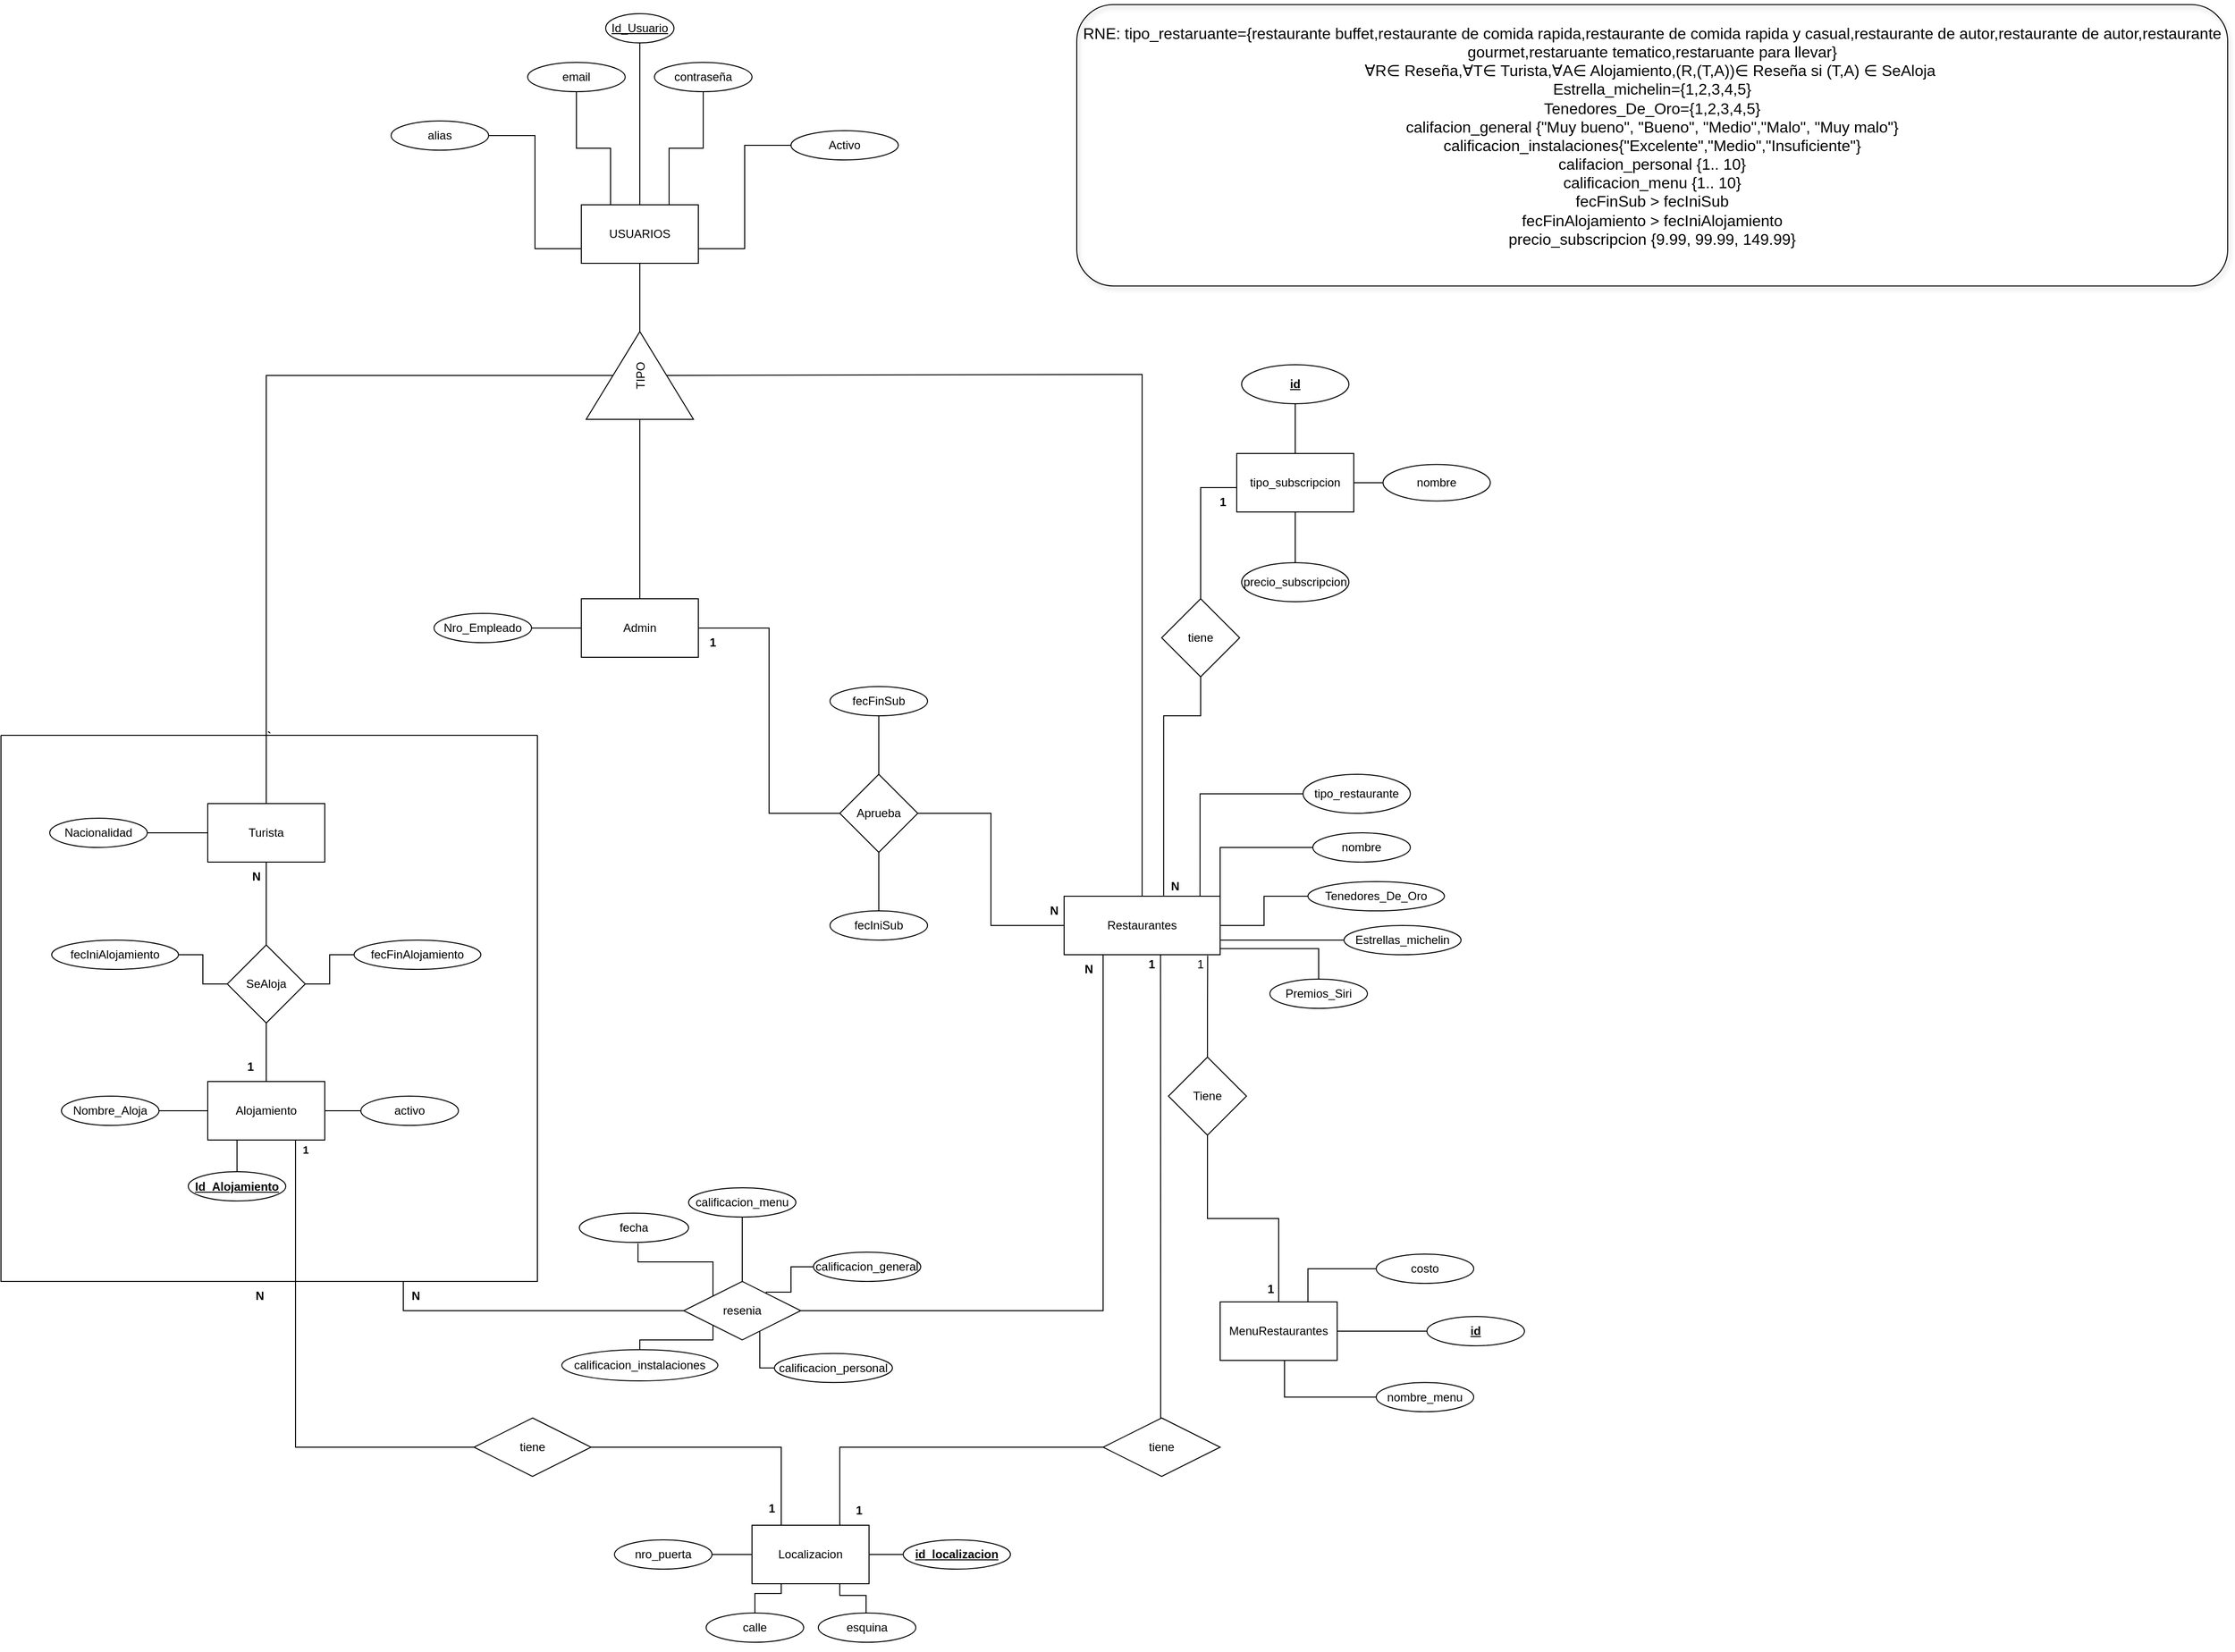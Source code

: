 <mxfile version="21.5.0" type="google" pages="2">
  <diagram name="DER" id="2jLFS0ppSgjkTKlQyRiS">
    <mxGraphModel grid="0" page="1" gridSize="10" guides="1" tooltips="1" connect="1" arrows="1" fold="1" pageScale="1" pageWidth="827" pageHeight="1169" math="0" shadow="0">
      <root>
        <mxCell id="PQKzeeyvNPLmMnvP5gar-0" />
        <mxCell id="PQKzeeyvNPLmMnvP5gar-1" parent="PQKzeeyvNPLmMnvP5gar-0" />
        <mxCell id="73uwyhuk2UftmhAYYEO7-6" style="edgeStyle=orthogonalEdgeStyle;rounded=0;orthogonalLoop=1;jettySize=auto;html=1;entryX=0;entryY=0.5;entryDx=0;entryDy=0;endArrow=none;endFill=0;startArrow=none;startFill=0;exitX=1;exitY=0;exitDx=0;exitDy=0;" edge="1" parent="PQKzeeyvNPLmMnvP5gar-1" source="PQKzeeyvNPLmMnvP5gar-17" target="PQKzeeyvNPLmMnvP5gar-60">
          <mxGeometry relative="1" as="geometry" />
        </mxCell>
        <mxCell id="73uwyhuk2UftmhAYYEO7-13" style="edgeStyle=orthogonalEdgeStyle;rounded=0;orthogonalLoop=1;jettySize=auto;html=1;entryX=0;entryY=0.5;entryDx=0;entryDy=0;endArrow=none;endFill=0;exitX=0.871;exitY=0.011;exitDx=0;exitDy=0;exitPerimeter=0;" edge="1" parent="PQKzeeyvNPLmMnvP5gar-1" source="PQKzeeyvNPLmMnvP5gar-17" target="PQKzeeyvNPLmMnvP5gar-73">
          <mxGeometry relative="1" as="geometry" />
        </mxCell>
        <mxCell id="PQKzeeyvNPLmMnvP5gar-17" value="Restaurantes" style="rounded=0;whiteSpace=wrap;html=1;" vertex="1" parent="PQKzeeyvNPLmMnvP5gar-1">
          <mxGeometry x="300" y="-195" width="160" height="60" as="geometry" />
        </mxCell>
        <mxCell id="dkydjGWz_08ld0oSetFt-21" style="edgeStyle=orthogonalEdgeStyle;rounded=0;orthogonalLoop=1;jettySize=auto;html=1;exitX=0.75;exitY=0;exitDx=0;exitDy=0;entryX=0;entryY=0.5;entryDx=0;entryDy=0;endArrow=none;endFill=0;" edge="1" parent="PQKzeeyvNPLmMnvP5gar-1" source="PQKzeeyvNPLmMnvP5gar-19" target="dkydjGWz_08ld0oSetFt-20">
          <mxGeometry relative="1" as="geometry" />
        </mxCell>
        <mxCell id="dkydjGWz_08ld0oSetFt-22" style="edgeStyle=orthogonalEdgeStyle;rounded=0;orthogonalLoop=1;jettySize=auto;html=1;exitX=0.55;exitY=1.006;exitDx=0;exitDy=0;entryX=0;entryY=0.5;entryDx=0;entryDy=0;endArrow=none;endFill=0;exitPerimeter=0;" edge="1" parent="PQKzeeyvNPLmMnvP5gar-1" source="PQKzeeyvNPLmMnvP5gar-19" target="dkydjGWz_08ld0oSetFt-19">
          <mxGeometry relative="1" as="geometry" />
        </mxCell>
        <mxCell id="fUv8cdhvxR2v-vtYzICN-12" style="edgeStyle=orthogonalEdgeStyle;rounded=0;orthogonalLoop=1;jettySize=auto;html=1;entryX=0;entryY=0.5;entryDx=0;entryDy=0;endArrow=none;endFill=0;" edge="1" parent="PQKzeeyvNPLmMnvP5gar-1" source="PQKzeeyvNPLmMnvP5gar-19" target="PQKzeeyvNPLmMnvP5gar-44">
          <mxGeometry relative="1" as="geometry" />
        </mxCell>
        <mxCell id="PQKzeeyvNPLmMnvP5gar-19" value="MenuRestaurantes" style="rounded=0;whiteSpace=wrap;html=1;" vertex="1" parent="PQKzeeyvNPLmMnvP5gar-1">
          <mxGeometry x="460" y="221" width="120" height="60" as="geometry" />
        </mxCell>
        <mxCell id="73uwyhuk2UftmhAYYEO7-20" style="edgeStyle=orthogonalEdgeStyle;rounded=0;orthogonalLoop=1;jettySize=auto;html=1;entryX=0;entryY=0.5;entryDx=0;entryDy=0;endArrow=none;endFill=0;" edge="1" parent="PQKzeeyvNPLmMnvP5gar-1" source="PQKzeeyvNPLmMnvP5gar-24" target="PQKzeeyvNPLmMnvP5gar-35">
          <mxGeometry relative="1" as="geometry" />
        </mxCell>
        <mxCell id="dDyRw--3pJ-WIicaNf5K-1" style="edgeStyle=orthogonalEdgeStyle;rounded=0;orthogonalLoop=1;jettySize=auto;html=1;entryX=1;entryY=0.5;entryDx=0;entryDy=0;endArrow=none;endFill=0;" edge="1" parent="PQKzeeyvNPLmMnvP5gar-1" source="PQKzeeyvNPLmMnvP5gar-24" target="7kuDhkc74TAFQazAchG8-15">
          <mxGeometry relative="1" as="geometry" />
        </mxCell>
        <mxCell id="PQKzeeyvNPLmMnvP5gar-24" value="Admin" style="rounded=0;whiteSpace=wrap;html=1;" vertex="1" parent="PQKzeeyvNPLmMnvP5gar-1">
          <mxGeometry x="-195" y="-500" width="120" height="60" as="geometry" />
        </mxCell>
        <mxCell id="PQKzeeyvNPLmMnvP5gar-28" style="edgeStyle=orthogonalEdgeStyle;rounded=0;orthogonalLoop=1;jettySize=auto;html=1;entryX=0.5;entryY=0;entryDx=0;entryDy=0;endArrow=none;endFill=0;" edge="1" parent="PQKzeeyvNPLmMnvP5gar-1" source="PQKzeeyvNPLmMnvP5gar-29" target="PQKzeeyvNPLmMnvP5gar-19">
          <mxGeometry relative="1" as="geometry" />
        </mxCell>
        <mxCell id="73uwyhuk2UftmhAYYEO7-19" style="edgeStyle=orthogonalEdgeStyle;rounded=0;orthogonalLoop=1;jettySize=auto;html=1;endArrow=none;endFill=0;entryX=0.92;entryY=1.015;entryDx=0;entryDy=0;entryPerimeter=0;" edge="1" parent="PQKzeeyvNPLmMnvP5gar-1" source="PQKzeeyvNPLmMnvP5gar-29" target="PQKzeeyvNPLmMnvP5gar-17">
          <mxGeometry relative="1" as="geometry" />
        </mxCell>
        <mxCell id="PQKzeeyvNPLmMnvP5gar-29" value="Tiene" style="rhombus;whiteSpace=wrap;html=1;" vertex="1" parent="PQKzeeyvNPLmMnvP5gar-1">
          <mxGeometry x="407" y="-30" width="80" height="80" as="geometry" />
        </mxCell>
        <mxCell id="PQKzeeyvNPLmMnvP5gar-30" style="edgeStyle=orthogonalEdgeStyle;rounded=0;orthogonalLoop=1;jettySize=auto;html=1;endArrow=none;endFill=0;entryX=0;entryY=0.5;entryDx=0;entryDy=0;exitX=0.75;exitY=1;exitDx=0;exitDy=0;" edge="1" parent="PQKzeeyvNPLmMnvP5gar-1" source="PQKzeeyvNPLmMnvP5gar-31" target="PQKzeeyvNPLmMnvP5gar-63">
          <mxGeometry relative="1" as="geometry" />
        </mxCell>
        <mxCell id="PQKzeeyvNPLmMnvP5gar-31" value="`" style="swimlane;startSize=0;" vertex="1" parent="PQKzeeyvNPLmMnvP5gar-1">
          <mxGeometry x="-790" y="-360" width="550" height="560" as="geometry">
            <mxRectangle x="-790" y="-370" width="50" height="40" as="alternateBounds" />
          </mxGeometry>
        </mxCell>
        <mxCell id="dDyRw--3pJ-WIicaNf5K-2" style="edgeStyle=orthogonalEdgeStyle;rounded=0;orthogonalLoop=1;jettySize=auto;html=1;endArrow=none;endFill=0;" edge="1" parent="PQKzeeyvNPLmMnvP5gar-31" source="T0RNKuAyQe9TF1acIkCZ-0" target="PQKzeeyvNPLmMnvP5gar-47">
          <mxGeometry relative="1" as="geometry" />
        </mxCell>
        <mxCell id="T0RNKuAyQe9TF1acIkCZ-0" value="Turista" style="rounded=0;whiteSpace=wrap;html=1;" vertex="1" parent="PQKzeeyvNPLmMnvP5gar-31">
          <mxGeometry x="212" y="70" width="120" height="60" as="geometry" />
        </mxCell>
        <mxCell id="fUv8cdhvxR2v-vtYzICN-3" style="edgeStyle=orthogonalEdgeStyle;rounded=0;orthogonalLoop=1;jettySize=auto;html=1;entryX=0;entryY=0.5;entryDx=0;entryDy=0;endArrow=none;endFill=0;" edge="1" parent="PQKzeeyvNPLmMnvP5gar-31" source="T0RNKuAyQe9TF1acIkCZ-3" target="T0RNKuAyQe9TF1acIkCZ-15">
          <mxGeometry relative="1" as="geometry" />
        </mxCell>
        <mxCell id="T0RNKuAyQe9TF1acIkCZ-3" value="Alojamiento" style="rounded=0;whiteSpace=wrap;html=1;" vertex="1" parent="PQKzeeyvNPLmMnvP5gar-31">
          <mxGeometry x="212" y="355" width="120" height="60" as="geometry" />
        </mxCell>
        <mxCell id="T0RNKuAyQe9TF1acIkCZ-4" value="" style="endArrow=none;html=1;rounded=0;entryX=0.5;entryY=1;entryDx=0;entryDy=0;exitX=0.5;exitY=0;exitDx=0;exitDy=0;" edge="1" parent="PQKzeeyvNPLmMnvP5gar-31" source="T0RNKuAyQe9TF1acIkCZ-8" target="T0RNKuAyQe9TF1acIkCZ-0">
          <mxGeometry width="50" height="50" relative="1" as="geometry">
            <mxPoint x="422" y="625" as="sourcePoint" />
            <mxPoint x="472" y="575" as="targetPoint" />
          </mxGeometry>
        </mxCell>
        <mxCell id="T0RNKuAyQe9TF1acIkCZ-5" value="" style="endArrow=none;html=1;rounded=0;entryX=0.5;entryY=1;entryDx=0;entryDy=0;exitX=0.5;exitY=0;exitDx=0;exitDy=0;" edge="1" parent="PQKzeeyvNPLmMnvP5gar-31" source="T0RNKuAyQe9TF1acIkCZ-3" target="T0RNKuAyQe9TF1acIkCZ-8">
          <mxGeometry width="50" height="50" relative="1" as="geometry">
            <mxPoint x="442" y="715" as="sourcePoint" />
            <mxPoint x="442" y="675" as="targetPoint" />
          </mxGeometry>
        </mxCell>
        <mxCell id="T0RNKuAyQe9TF1acIkCZ-6" value="fecFinAlojamiento" style="ellipse;whiteSpace=wrap;html=1;" vertex="1" parent="PQKzeeyvNPLmMnvP5gar-31">
          <mxGeometry x="362" y="210" width="130" height="30" as="geometry" />
        </mxCell>
        <mxCell id="T0RNKuAyQe9TF1acIkCZ-7" value="fecIniAlojamiento" style="ellipse;whiteSpace=wrap;html=1;" vertex="1" parent="PQKzeeyvNPLmMnvP5gar-31">
          <mxGeometry x="52" y="210" width="130" height="30" as="geometry" />
        </mxCell>
        <mxCell id="T0RNKuAyQe9TF1acIkCZ-8" value="SeAloja" style="rhombus;whiteSpace=wrap;html=1;" vertex="1" parent="PQKzeeyvNPLmMnvP5gar-31">
          <mxGeometry x="232" y="215" width="80" height="80" as="geometry" />
        </mxCell>
        <mxCell id="T0RNKuAyQe9TF1acIkCZ-9" style="edgeStyle=orthogonalEdgeStyle;rounded=0;orthogonalLoop=1;jettySize=auto;html=1;entryX=1;entryY=0.5;entryDx=0;entryDy=0;endArrow=none;endFill=0;" edge="1" parent="PQKzeeyvNPLmMnvP5gar-31" source="T0RNKuAyQe9TF1acIkCZ-8" target="T0RNKuAyQe9TF1acIkCZ-7">
          <mxGeometry relative="1" as="geometry" />
        </mxCell>
        <mxCell id="T0RNKuAyQe9TF1acIkCZ-10" style="edgeStyle=orthogonalEdgeStyle;rounded=0;orthogonalLoop=1;jettySize=auto;html=1;entryX=0;entryY=0.5;entryDx=0;entryDy=0;endArrow=none;endFill=0;" edge="1" parent="PQKzeeyvNPLmMnvP5gar-31" source="T0RNKuAyQe9TF1acIkCZ-8" target="T0RNKuAyQe9TF1acIkCZ-6">
          <mxGeometry relative="1" as="geometry" />
        </mxCell>
        <mxCell id="T0RNKuAyQe9TF1acIkCZ-15" value="activo" style="ellipse;whiteSpace=wrap;html=1;" vertex="1" parent="PQKzeeyvNPLmMnvP5gar-31">
          <mxGeometry x="369" y="370" width="100" height="30" as="geometry" />
        </mxCell>
        <mxCell id="T0RNKuAyQe9TF1acIkCZ-16" value="Nombre_Aloja" style="ellipse;whiteSpace=wrap;html=1;" vertex="1" parent="PQKzeeyvNPLmMnvP5gar-31">
          <mxGeometry x="62" y="370" width="100" height="30" as="geometry" />
        </mxCell>
        <mxCell id="T0RNKuAyQe9TF1acIkCZ-2" style="edgeStyle=orthogonalEdgeStyle;rounded=0;orthogonalLoop=1;jettySize=auto;html=1;entryX=1;entryY=0.5;entryDx=0;entryDy=0;endArrow=none;endFill=0;" edge="1" parent="PQKzeeyvNPLmMnvP5gar-31" source="T0RNKuAyQe9TF1acIkCZ-3" target="T0RNKuAyQe9TF1acIkCZ-16">
          <mxGeometry relative="1" as="geometry" />
        </mxCell>
        <mxCell id="T0RNKuAyQe9TF1acIkCZ-39" value="&lt;b&gt;1&lt;/b&gt;" style="text;html=1;strokeColor=none;fillColor=none;align=center;verticalAlign=middle;whiteSpace=wrap;rounded=0;" vertex="1" parent="PQKzeeyvNPLmMnvP5gar-31">
          <mxGeometry x="240" y="325" width="32" height="30" as="geometry" />
        </mxCell>
        <mxCell id="T0RNKuAyQe9TF1acIkCZ-40" value="&lt;b&gt;N&lt;/b&gt;" style="text;html=1;strokeColor=none;fillColor=none;align=center;verticalAlign=middle;whiteSpace=wrap;rounded=0;" vertex="1" parent="PQKzeeyvNPLmMnvP5gar-31">
          <mxGeometry x="232" y="130" width="60" height="30" as="geometry" />
        </mxCell>
        <mxCell id="PQKzeeyvNPLmMnvP5gar-47" value="Nacionalidad" style="ellipse;whiteSpace=wrap;html=1;" vertex="1" parent="PQKzeeyvNPLmMnvP5gar-31">
          <mxGeometry x="50" y="85" width="100" height="30" as="geometry" />
        </mxCell>
        <mxCell id="dDyRw--3pJ-WIicaNf5K-3" style="edgeStyle=orthogonalEdgeStyle;rounded=0;orthogonalLoop=1;jettySize=auto;html=1;entryX=0.25;entryY=1;entryDx=0;entryDy=0;endArrow=none;endFill=0;startArrow=none;startFill=0;" edge="1" parent="PQKzeeyvNPLmMnvP5gar-31" source="7kuDhkc74TAFQazAchG8-16" target="T0RNKuAyQe9TF1acIkCZ-3">
          <mxGeometry relative="1" as="geometry" />
        </mxCell>
        <mxCell id="7kuDhkc74TAFQazAchG8-16" value="&lt;u&gt;&lt;b&gt;Id_Alojamiento&lt;/b&gt;&lt;/u&gt;" style="ellipse;whiteSpace=wrap;html=1;" vertex="1" parent="PQKzeeyvNPLmMnvP5gar-31">
          <mxGeometry x="192" y="447.5" width="100" height="30" as="geometry" />
        </mxCell>
        <mxCell id="PQKzeeyvNPLmMnvP5gar-33" style="edgeStyle=orthogonalEdgeStyle;rounded=0;orthogonalLoop=1;jettySize=auto;html=1;exitX=0.5;exitY=1;exitDx=0;exitDy=0;endArrow=none;endFill=0;entryX=0.5;entryY=0;entryDx=0;entryDy=0;" edge="1" parent="PQKzeeyvNPLmMnvP5gar-1" source="PQKzeeyvNPLmMnvP5gar-35" target="PQKzeeyvNPLmMnvP5gar-39">
          <mxGeometry relative="1" as="geometry">
            <mxPoint x="500" y="390" as="targetPoint" />
          </mxGeometry>
        </mxCell>
        <mxCell id="PQKzeeyvNPLmMnvP5gar-34" style="edgeStyle=orthogonalEdgeStyle;rounded=0;orthogonalLoop=1;jettySize=auto;html=1;exitX=0.5;exitY=0;exitDx=0;exitDy=0;entryX=0.5;entryY=1;entryDx=0;entryDy=0;endArrow=none;endFill=0;" edge="1" parent="PQKzeeyvNPLmMnvP5gar-1" source="PQKzeeyvNPLmMnvP5gar-35" target="PQKzeeyvNPLmMnvP5gar-41">
          <mxGeometry relative="1" as="geometry">
            <mxPoint x="507.72" y="488.12" as="targetPoint" />
            <Array as="points">
              <mxPoint x="110" y="-355" />
            </Array>
          </mxGeometry>
        </mxCell>
        <mxCell id="73uwyhuk2UftmhAYYEO7-21" style="edgeStyle=orthogonalEdgeStyle;rounded=0;orthogonalLoop=1;jettySize=auto;html=1;entryX=0;entryY=0.5;entryDx=0;entryDy=0;endArrow=none;endFill=0;" edge="1" parent="PQKzeeyvNPLmMnvP5gar-1" source="PQKzeeyvNPLmMnvP5gar-35" target="PQKzeeyvNPLmMnvP5gar-17">
          <mxGeometry relative="1" as="geometry" />
        </mxCell>
        <mxCell id="PQKzeeyvNPLmMnvP5gar-35" value="Aprueba" style="rhombus;whiteSpace=wrap;html=1;" vertex="1" parent="PQKzeeyvNPLmMnvP5gar-1">
          <mxGeometry x="70" y="-320" width="80" height="80" as="geometry" />
        </mxCell>
        <mxCell id="PQKzeeyvNPLmMnvP5gar-39" value="fecIniSub" style="ellipse;whiteSpace=wrap;html=1;" vertex="1" parent="PQKzeeyvNPLmMnvP5gar-1">
          <mxGeometry x="60" y="-180" width="100" height="30" as="geometry" />
        </mxCell>
        <mxCell id="PQKzeeyvNPLmMnvP5gar-41" value="fecFinSub" style="ellipse;whiteSpace=wrap;html=1;" vertex="1" parent="PQKzeeyvNPLmMnvP5gar-1">
          <mxGeometry x="60" y="-410" width="100" height="30" as="geometry" />
        </mxCell>
        <mxCell id="PQKzeeyvNPLmMnvP5gar-43" value="email" style="ellipse;whiteSpace=wrap;html=1;" vertex="1" parent="PQKzeeyvNPLmMnvP5gar-1">
          <mxGeometry x="-250" y="-1050" width="100" height="30" as="geometry" />
        </mxCell>
        <mxCell id="PQKzeeyvNPLmMnvP5gar-44" value="&lt;u&gt;&lt;b&gt;id&lt;/b&gt;&lt;/u&gt;" style="ellipse;whiteSpace=wrap;html=1;" vertex="1" parent="PQKzeeyvNPLmMnvP5gar-1">
          <mxGeometry x="672" y="236" width="100" height="30" as="geometry" />
        </mxCell>
        <mxCell id="PQKzeeyvNPLmMnvP5gar-57" value="Activo" style="ellipse;whiteSpace=wrap;html=1;" vertex="1" parent="PQKzeeyvNPLmMnvP5gar-1">
          <mxGeometry x="20" y="-980" width="110" height="30" as="geometry" />
        </mxCell>
        <mxCell id="PQKzeeyvNPLmMnvP5gar-60" value="nombre" style="ellipse;whiteSpace=wrap;html=1;" vertex="1" parent="PQKzeeyvNPLmMnvP5gar-1">
          <mxGeometry x="555" y="-260" width="100" height="30" as="geometry" />
        </mxCell>
        <mxCell id="PQKzeeyvNPLmMnvP5gar-62" style="edgeStyle=orthogonalEdgeStyle;rounded=0;orthogonalLoop=1;jettySize=auto;html=1;endArrow=none;endFill=0;entryX=0.25;entryY=1;entryDx=0;entryDy=0;" edge="1" parent="PQKzeeyvNPLmMnvP5gar-1" source="PQKzeeyvNPLmMnvP5gar-63" target="PQKzeeyvNPLmMnvP5gar-17">
          <mxGeometry relative="1" as="geometry">
            <mxPoint x="580" y="330" as="targetPoint" />
          </mxGeometry>
        </mxCell>
        <mxCell id="oY87ItQPz0dx4NjtrbuH-7" style="edgeStyle=orthogonalEdgeStyle;rounded=0;orthogonalLoop=1;jettySize=auto;html=1;exitX=0;exitY=1;exitDx=0;exitDy=0;endArrow=none;endFill=0;entryX=0.5;entryY=0;entryDx=0;entryDy=0;" edge="1" parent="PQKzeeyvNPLmMnvP5gar-1" source="PQKzeeyvNPLmMnvP5gar-63" target="oY87ItQPz0dx4NjtrbuH-8">
          <mxGeometry relative="1" as="geometry">
            <mxPoint x="-160" y="300" as="targetPoint" />
            <Array as="points">
              <mxPoint x="-60" y="260" />
              <mxPoint x="-135" y="260" />
            </Array>
          </mxGeometry>
        </mxCell>
        <mxCell id="exby9LiThfIktT2XxtGc-4" style="edgeStyle=orthogonalEdgeStyle;rounded=0;orthogonalLoop=1;jettySize=auto;html=1;exitX=0;exitY=0;exitDx=0;exitDy=0;entryX=0.537;entryY=1.033;entryDx=0;entryDy=0;entryPerimeter=0;endArrow=none;endFill=0;" edge="1" parent="PQKzeeyvNPLmMnvP5gar-1" source="PQKzeeyvNPLmMnvP5gar-63" target="Vj99KqaeEJUV7miUrQqP-4">
          <mxGeometry relative="1" as="geometry" />
        </mxCell>
        <mxCell id="02L8byVBCRzMaWorxYOo-2" style="edgeStyle=orthogonalEdgeStyle;rounded=0;orthogonalLoop=1;jettySize=auto;html=1;endArrow=none;endFill=0;" edge="1" parent="PQKzeeyvNPLmMnvP5gar-1" source="PQKzeeyvNPLmMnvP5gar-63" target="oY87ItQPz0dx4NjtrbuH-5">
          <mxGeometry relative="1" as="geometry" />
        </mxCell>
        <mxCell id="PQKzeeyvNPLmMnvP5gar-63" value="resenia" style="shape=rhombus;perimeter=rhombusPerimeter;whiteSpace=wrap;html=1;align=center;" vertex="1" parent="PQKzeeyvNPLmMnvP5gar-1">
          <mxGeometry x="-90" y="200" width="120" height="60" as="geometry" />
        </mxCell>
        <mxCell id="PQKzeeyvNPLmMnvP5gar-65" value="contraseña" style="ellipse;whiteSpace=wrap;html=1;rotation=0;" vertex="1" parent="PQKzeeyvNPLmMnvP5gar-1">
          <mxGeometry x="-120" y="-1050" width="100" height="30" as="geometry" />
        </mxCell>
        <mxCell id="PQKzeeyvNPLmMnvP5gar-69" style="edgeStyle=orthogonalEdgeStyle;rounded=0;orthogonalLoop=1;jettySize=auto;html=1;exitX=0.5;exitY=1;exitDx=0;exitDy=0;" edge="1" parent="PQKzeeyvNPLmMnvP5gar-1">
          <mxGeometry relative="1" as="geometry">
            <mxPoint x="60.5" y="-440" as="sourcePoint" />
            <mxPoint x="60.5" y="-440" as="targetPoint" />
          </mxGeometry>
        </mxCell>
        <mxCell id="PQKzeeyvNPLmMnvP5gar-73" value="tipo_restaurante" style="ellipse;whiteSpace=wrap;html=1;" vertex="1" parent="PQKzeeyvNPLmMnvP5gar-1">
          <mxGeometry x="545" y="-320" width="110" height="40" as="geometry" />
        </mxCell>
        <mxCell id="73uwyhuk2UftmhAYYEO7-8" style="edgeStyle=orthogonalEdgeStyle;rounded=0;orthogonalLoop=1;jettySize=auto;html=1;entryX=0;entryY=0.75;entryDx=0;entryDy=0;endArrow=none;endFill=0;startArrow=none;startFill=0;" edge="1" parent="PQKzeeyvNPLmMnvP5gar-1" source="PQKzeeyvNPLmMnvP5gar-79" target="73uwyhuk2UftmhAYYEO7-0">
          <mxGeometry relative="1" as="geometry" />
        </mxCell>
        <mxCell id="PQKzeeyvNPLmMnvP5gar-79" value="alias" style="ellipse;whiteSpace=wrap;html=1;" vertex="1" parent="PQKzeeyvNPLmMnvP5gar-1">
          <mxGeometry x="-390" y="-990" width="100" height="30" as="geometry" />
        </mxCell>
        <mxCell id="73uwyhuk2UftmhAYYEO7-9" style="edgeStyle=orthogonalEdgeStyle;rounded=0;orthogonalLoop=1;jettySize=auto;html=1;entryX=0.5;entryY=1;entryDx=0;entryDy=0;endArrow=none;endFill=0;exitX=0.25;exitY=0;exitDx=0;exitDy=0;" edge="1" parent="PQKzeeyvNPLmMnvP5gar-1" source="73uwyhuk2UftmhAYYEO7-0" target="PQKzeeyvNPLmMnvP5gar-43">
          <mxGeometry relative="1" as="geometry" />
        </mxCell>
        <mxCell id="73uwyhuk2UftmhAYYEO7-15" style="edgeStyle=orthogonalEdgeStyle;rounded=0;orthogonalLoop=1;jettySize=auto;html=1;entryX=0;entryY=0.5;entryDx=0;entryDy=0;exitX=1;exitY=0.75;exitDx=0;exitDy=0;endArrow=none;endFill=0;" edge="1" parent="PQKzeeyvNPLmMnvP5gar-1" source="73uwyhuk2UftmhAYYEO7-0" target="PQKzeeyvNPLmMnvP5gar-57">
          <mxGeometry relative="1" as="geometry" />
        </mxCell>
        <mxCell id="73uwyhuk2UftmhAYYEO7-30" style="edgeStyle=orthogonalEdgeStyle;rounded=0;orthogonalLoop=1;jettySize=auto;html=1;entryX=0.5;entryY=1;entryDx=0;entryDy=0;endArrow=none;endFill=0;exitX=0.75;exitY=0;exitDx=0;exitDy=0;" edge="1" parent="PQKzeeyvNPLmMnvP5gar-1" source="73uwyhuk2UftmhAYYEO7-0" target="PQKzeeyvNPLmMnvP5gar-65">
          <mxGeometry relative="1" as="geometry" />
        </mxCell>
        <mxCell id="T0RNKuAyQe9TF1acIkCZ-46" style="edgeStyle=orthogonalEdgeStyle;rounded=0;orthogonalLoop=1;jettySize=auto;html=1;entryX=0.5;entryY=1;entryDx=0;entryDy=0;endArrow=none;endFill=0;" edge="1" parent="PQKzeeyvNPLmMnvP5gar-1" source="73uwyhuk2UftmhAYYEO7-0" target="T0RNKuAyQe9TF1acIkCZ-45">
          <mxGeometry relative="1" as="geometry" />
        </mxCell>
        <mxCell id="73uwyhuk2UftmhAYYEO7-0" value="USUARIOS" style="rounded=0;whiteSpace=wrap;html=1;" vertex="1" parent="PQKzeeyvNPLmMnvP5gar-1">
          <mxGeometry x="-195" y="-904" width="120" height="60" as="geometry" />
        </mxCell>
        <mxCell id="73uwyhuk2UftmhAYYEO7-3" style="edgeStyle=orthogonalEdgeStyle;rounded=0;orthogonalLoop=1;jettySize=auto;html=1;endArrow=none;endFill=0;entryX=0.5;entryY=0;entryDx=0;entryDy=0;" edge="1" parent="PQKzeeyvNPLmMnvP5gar-1" source="73uwyhuk2UftmhAYYEO7-1" target="T0RNKuAyQe9TF1acIkCZ-0">
          <mxGeometry relative="1" as="geometry">
            <mxPoint x="-560" y="-335" as="targetPoint" />
          </mxGeometry>
        </mxCell>
        <mxCell id="73uwyhuk2UftmhAYYEO7-4" style="edgeStyle=orthogonalEdgeStyle;rounded=0;orthogonalLoop=1;jettySize=auto;html=1;entryX=0.5;entryY=1;entryDx=0;entryDy=0;endArrow=none;endFill=0;" edge="1" parent="PQKzeeyvNPLmMnvP5gar-1" source="73uwyhuk2UftmhAYYEO7-1" target="73uwyhuk2UftmhAYYEO7-0">
          <mxGeometry relative="1" as="geometry" />
        </mxCell>
        <mxCell id="73uwyhuk2UftmhAYYEO7-5" style="edgeStyle=orthogonalEdgeStyle;rounded=0;orthogonalLoop=1;jettySize=auto;html=1;endArrow=none;endFill=0;" edge="1" parent="PQKzeeyvNPLmMnvP5gar-1" source="73uwyhuk2UftmhAYYEO7-1" target="PQKzeeyvNPLmMnvP5gar-24">
          <mxGeometry relative="1" as="geometry" />
        </mxCell>
        <mxCell id="73uwyhuk2UftmhAYYEO7-11" style="edgeStyle=orthogonalEdgeStyle;rounded=0;orthogonalLoop=1;jettySize=auto;html=1;endArrow=none;endFill=0;entryX=0.5;entryY=0;entryDx=0;entryDy=0;" edge="1" parent="PQKzeeyvNPLmMnvP5gar-1" source="73uwyhuk2UftmhAYYEO7-1" target="PQKzeeyvNPLmMnvP5gar-17">
          <mxGeometry relative="1" as="geometry">
            <mxPoint x="350" y="-340" as="targetPoint" />
            <Array as="points">
              <mxPoint x="380" y="-730" />
            </Array>
          </mxGeometry>
        </mxCell>
        <mxCell id="73uwyhuk2UftmhAYYEO7-1" value="&lt;p style=&quot;line-height: 0%;&quot;&gt;TIPO&lt;/p&gt;" style="triangle;whiteSpace=wrap;html=1;rotation=-90;align=center;" vertex="1" parent="PQKzeeyvNPLmMnvP5gar-1">
          <mxGeometry x="-180" y="-784" width="90" height="110" as="geometry" />
        </mxCell>
        <mxCell id="7kuDhkc74TAFQazAchG8-15" value="Nro_Empleado" style="ellipse;whiteSpace=wrap;html=1;" vertex="1" parent="PQKzeeyvNPLmMnvP5gar-1">
          <mxGeometry x="-346" y="-485" width="100" height="30" as="geometry" />
        </mxCell>
        <mxCell id="oY87ItQPz0dx4NjtrbuH-5" value="calificacion_menu" style="ellipse;whiteSpace=wrap;html=1;" vertex="1" parent="PQKzeeyvNPLmMnvP5gar-1">
          <mxGeometry x="-85" y="104" width="110" height="30" as="geometry" />
        </mxCell>
        <mxCell id="dkydjGWz_08ld0oSetFt-0" value="nro_puerta" style="ellipse;whiteSpace=wrap;html=1;" vertex="1" parent="PQKzeeyvNPLmMnvP5gar-1">
          <mxGeometry x="-161" y="465" width="100" height="30" as="geometry" />
        </mxCell>
        <mxCell id="dkydjGWz_08ld0oSetFt-1" value="&lt;b&gt;&lt;u&gt;id_localizacion&lt;/u&gt;&lt;/b&gt;" style="ellipse;whiteSpace=wrap;html=1;" vertex="1" parent="PQKzeeyvNPLmMnvP5gar-1">
          <mxGeometry x="135" y="465" width="110" height="30" as="geometry" />
        </mxCell>
        <mxCell id="dkydjGWz_08ld0oSetFt-2" value="esquina" style="ellipse;whiteSpace=wrap;html=1;" vertex="1" parent="PQKzeeyvNPLmMnvP5gar-1">
          <mxGeometry x="48" y="540" width="100" height="30" as="geometry" />
        </mxCell>
        <mxCell id="dkydjGWz_08ld0oSetFt-5" style="edgeStyle=orthogonalEdgeStyle;rounded=0;orthogonalLoop=1;jettySize=auto;html=1;entryX=1;entryY=0.5;entryDx=0;entryDy=0;endArrow=none;endFill=0;exitX=0;exitY=0.5;exitDx=0;exitDy=0;" edge="1" parent="PQKzeeyvNPLmMnvP5gar-1" source="dkydjGWz_08ld0oSetFt-8" target="dkydjGWz_08ld0oSetFt-0">
          <mxGeometry relative="1" as="geometry" />
        </mxCell>
        <mxCell id="dkydjGWz_08ld0oSetFt-3" style="edgeStyle=orthogonalEdgeStyle;rounded=0;orthogonalLoop=1;jettySize=auto;html=1;entryX=0.25;entryY=1;entryDx=0;entryDy=0;endArrow=none;endFill=0;startArrow=none;startFill=0;" edge="1" parent="PQKzeeyvNPLmMnvP5gar-1" source="dkydjGWz_08ld0oSetFt-4" target="dkydjGWz_08ld0oSetFt-8">
          <mxGeometry relative="1" as="geometry" />
        </mxCell>
        <mxCell id="dkydjGWz_08ld0oSetFt-4" value="calle" style="ellipse;whiteSpace=wrap;html=1;" vertex="1" parent="PQKzeeyvNPLmMnvP5gar-1">
          <mxGeometry x="-67" y="540" width="100" height="30" as="geometry" />
        </mxCell>
        <mxCell id="T0RNKuAyQe9TF1acIkCZ-21" style="edgeStyle=orthogonalEdgeStyle;rounded=0;orthogonalLoop=1;jettySize=auto;html=1;entryX=0.75;entryY=1;entryDx=0;entryDy=0;endArrow=none;endFill=0;exitX=0;exitY=0.5;exitDx=0;exitDy=0;" edge="1" parent="PQKzeeyvNPLmMnvP5gar-1" source="T0RNKuAyQe9TF1acIkCZ-22" target="T0RNKuAyQe9TF1acIkCZ-3">
          <mxGeometry relative="1" as="geometry">
            <mxPoint x="-470" y="-10" as="targetPoint" />
            <Array as="points">
              <mxPoint x="-488" y="370" />
            </Array>
          </mxGeometry>
        </mxCell>
        <mxCell id="dkydjGWz_08ld0oSetFt-26" value="&lt;b&gt;1&lt;/b&gt;" style="edgeLabel;html=1;align=center;verticalAlign=middle;resizable=0;points=[];" connectable="0" vertex="1" parent="T0RNKuAyQe9TF1acIkCZ-21">
          <mxGeometry x="0.924" y="14" relative="1" as="geometry">
            <mxPoint x="24" y="-9" as="offset" />
          </mxGeometry>
        </mxCell>
        <mxCell id="T0RNKuAyQe9TF1acIkCZ-25" style="edgeStyle=orthogonalEdgeStyle;rounded=0;orthogonalLoop=1;jettySize=auto;html=1;endArrow=none;endFill=0;exitX=1;exitY=0.5;exitDx=0;exitDy=0;" edge="1" parent="PQKzeeyvNPLmMnvP5gar-1" source="dkydjGWz_08ld0oSetFt-8" target="dkydjGWz_08ld0oSetFt-1">
          <mxGeometry relative="1" as="geometry" />
        </mxCell>
        <mxCell id="T0RNKuAyQe9TF1acIkCZ-28" style="edgeStyle=orthogonalEdgeStyle;rounded=0;orthogonalLoop=1;jettySize=auto;html=1;entryX=0;entryY=0.5;entryDx=0;entryDy=0;endArrow=none;endFill=0;exitX=0.75;exitY=0;exitDx=0;exitDy=0;" edge="1" parent="PQKzeeyvNPLmMnvP5gar-1" source="dkydjGWz_08ld0oSetFt-8" target="dkydjGWz_08ld0oSetFt-14">
          <mxGeometry relative="1" as="geometry">
            <mxPoint x="100" y="460" as="sourcePoint" />
            <Array as="points">
              <mxPoint x="70" y="370" />
            </Array>
          </mxGeometry>
        </mxCell>
        <mxCell id="T0RNKuAyQe9TF1acIkCZ-29" style="edgeStyle=orthogonalEdgeStyle;rounded=0;orthogonalLoop=1;jettySize=auto;html=1;endArrow=none;endFill=0;exitX=0.75;exitY=1;exitDx=0;exitDy=0;entryX=0.5;entryY=0;entryDx=0;entryDy=0;" edge="1" parent="PQKzeeyvNPLmMnvP5gar-1" source="dkydjGWz_08ld0oSetFt-8" target="dkydjGWz_08ld0oSetFt-2">
          <mxGeometry relative="1" as="geometry">
            <Array as="points">
              <mxPoint x="70" y="522" />
              <mxPoint x="97" y="522" />
            </Array>
          </mxGeometry>
        </mxCell>
        <mxCell id="dkydjGWz_08ld0oSetFt-8" value="Localizacion" style="rounded=0;whiteSpace=wrap;html=1;" vertex="1" parent="PQKzeeyvNPLmMnvP5gar-1">
          <mxGeometry x="-20" y="450" width="120" height="60" as="geometry" />
        </mxCell>
        <mxCell id="oY87ItQPz0dx4NjtrbuH-8" value="calificacion_instalaciones" style="ellipse;whiteSpace=wrap;html=1;" vertex="1" parent="PQKzeeyvNPLmMnvP5gar-1">
          <mxGeometry x="-215" y="270" width="160" height="32" as="geometry" />
        </mxCell>
        <mxCell id="T0RNKuAyQe9TF1acIkCZ-23" style="edgeStyle=orthogonalEdgeStyle;rounded=0;orthogonalLoop=1;jettySize=auto;html=1;endArrow=none;endFill=0;entryX=0.25;entryY=0;entryDx=0;entryDy=0;" edge="1" parent="PQKzeeyvNPLmMnvP5gar-1" source="T0RNKuAyQe9TF1acIkCZ-22" target="dkydjGWz_08ld0oSetFt-8">
          <mxGeometry relative="1" as="geometry" />
        </mxCell>
        <mxCell id="T0RNKuAyQe9TF1acIkCZ-22" value="tiene" style="shape=rhombus;perimeter=rhombusPerimeter;whiteSpace=wrap;html=1;align=center;" vertex="1" parent="PQKzeeyvNPLmMnvP5gar-1">
          <mxGeometry x="-305" y="340" width="120" height="60" as="geometry" />
        </mxCell>
        <mxCell id="T0RNKuAyQe9TF1acIkCZ-30" style="edgeStyle=orthogonalEdgeStyle;rounded=0;orthogonalLoop=1;jettySize=auto;html=1;endArrow=none;endFill=0;entryX=0.618;entryY=0.991;entryDx=0;entryDy=0;entryPerimeter=0;" edge="1" parent="PQKzeeyvNPLmMnvP5gar-1" source="dkydjGWz_08ld0oSetFt-14" target="PQKzeeyvNPLmMnvP5gar-17">
          <mxGeometry relative="1" as="geometry">
            <mxPoint x="400" y="-135" as="targetPoint" />
            <Array as="points">
              <mxPoint x="399" y="190" />
              <mxPoint x="399" y="190" />
            </Array>
          </mxGeometry>
        </mxCell>
        <mxCell id="dkydjGWz_08ld0oSetFt-14" value="tiene" style="shape=rhombus;perimeter=rhombusPerimeter;whiteSpace=wrap;html=1;align=center;" vertex="1" parent="PQKzeeyvNPLmMnvP5gar-1">
          <mxGeometry x="340" y="340" width="120" height="60" as="geometry" />
        </mxCell>
        <mxCell id="T0RNKuAyQe9TF1acIkCZ-27" style="edgeStyle=orthogonalEdgeStyle;rounded=0;orthogonalLoop=1;jettySize=auto;html=1;exitX=0.5;exitY=1;exitDx=0;exitDy=0;" edge="1" parent="PQKzeeyvNPLmMnvP5gar-1" source="dkydjGWz_08ld0oSetFt-2" target="dkydjGWz_08ld0oSetFt-2">
          <mxGeometry relative="1" as="geometry" />
        </mxCell>
        <mxCell id="dkydjGWz_08ld0oSetFt-16" value="&lt;b&gt;N&lt;/b&gt;" style="text;html=1;align=center;verticalAlign=middle;resizable=0;points=[];autosize=1;strokeColor=none;fillColor=none;" vertex="1" parent="PQKzeeyvNPLmMnvP5gar-1">
          <mxGeometry x="-540" y="200" width="30" height="30" as="geometry" />
        </mxCell>
        <mxCell id="dkydjGWz_08ld0oSetFt-17" value="&lt;b&gt;N&lt;/b&gt;" style="text;html=1;align=center;verticalAlign=middle;resizable=0;points=[];autosize=1;strokeColor=none;fillColor=none;" vertex="1" parent="PQKzeeyvNPLmMnvP5gar-1">
          <mxGeometry x="310" y="-135" width="30" height="30" as="geometry" />
        </mxCell>
        <mxCell id="WUAofaunhbPw96CT8ZMU-5" style="edgeStyle=orthogonalEdgeStyle;rounded=0;orthogonalLoop=1;jettySize=auto;html=1;exitX=1;exitY=0.5;exitDx=0;exitDy=0;endArrow=none;endFill=0;" edge="1" parent="PQKzeeyvNPLmMnvP5gar-1" source="PQKzeeyvNPLmMnvP5gar-17" target="WUAofaunhbPw96CT8ZMU-1">
          <mxGeometry relative="1" as="geometry" />
        </mxCell>
        <mxCell id="WUAofaunhbPw96CT8ZMU-6" style="edgeStyle=orthogonalEdgeStyle;rounded=0;orthogonalLoop=1;jettySize=auto;html=1;entryX=0;entryY=0.5;entryDx=0;entryDy=0;endArrow=none;endFill=0;exitX=1;exitY=0.75;exitDx=0;exitDy=0;" edge="1" parent="PQKzeeyvNPLmMnvP5gar-1" source="PQKzeeyvNPLmMnvP5gar-17" target="WUAofaunhbPw96CT8ZMU-2">
          <mxGeometry relative="1" as="geometry">
            <mxPoint x="468" y="-154" as="sourcePoint" />
          </mxGeometry>
        </mxCell>
        <mxCell id="WUAofaunhbPw96CT8ZMU-1" value="Tenedores_De_Oro" style="ellipse;whiteSpace=wrap;html=1;" vertex="1" parent="PQKzeeyvNPLmMnvP5gar-1">
          <mxGeometry x="550" y="-210" width="140" height="30" as="geometry" />
        </mxCell>
        <mxCell id="WUAofaunhbPw96CT8ZMU-2" value="Estrellas_michelin" style="ellipse;whiteSpace=wrap;html=1;" vertex="1" parent="PQKzeeyvNPLmMnvP5gar-1">
          <mxGeometry x="587" y="-165" width="120" height="30" as="geometry" />
        </mxCell>
        <mxCell id="oY87ItQPz0dx4NjtrbuH-18" style="edgeStyle=orthogonalEdgeStyle;rounded=0;orthogonalLoop=1;jettySize=auto;html=1;endArrow=none;endFill=0;entryX=0.5;entryY=0;entryDx=0;entryDy=0;exitX=0.996;exitY=0.895;exitDx=0;exitDy=0;exitPerimeter=0;" edge="1" parent="PQKzeeyvNPLmMnvP5gar-1" source="PQKzeeyvNPLmMnvP5gar-17" target="WUAofaunhbPw96CT8ZMU-4">
          <mxGeometry relative="1" as="geometry">
            <mxPoint x="1100" y="-140" as="targetPoint" />
            <mxPoint x="475" y="-110" as="sourcePoint" />
          </mxGeometry>
        </mxCell>
        <mxCell id="WUAofaunhbPw96CT8ZMU-4" value="Premios_Siri" style="ellipse;whiteSpace=wrap;html=1;" vertex="1" parent="PQKzeeyvNPLmMnvP5gar-1">
          <mxGeometry x="511" y="-110" width="100" height="30" as="geometry" />
        </mxCell>
        <mxCell id="dkydjGWz_08ld0oSetFt-19" value="nombre_menu" style="ellipse;whiteSpace=wrap;html=1;" vertex="1" parent="PQKzeeyvNPLmMnvP5gar-1">
          <mxGeometry x="620" y="303.63" width="100" height="30" as="geometry" />
        </mxCell>
        <mxCell id="dkydjGWz_08ld0oSetFt-20" value="costo" style="ellipse;whiteSpace=wrap;html=1;" vertex="1" parent="PQKzeeyvNPLmMnvP5gar-1">
          <mxGeometry x="620" y="172" width="100" height="30" as="geometry" />
        </mxCell>
        <mxCell id="WUAofaunhbPw96CT8ZMU-7" value="&lt;font style=&quot;font-size: 16px;&quot;&gt;RNE: tipo_restaruante={restaurante buffet,restaurante de comida rapida,restaurante de comida rapida y casual,restaurante de autor,restaurante de autor,restaurante gourmet,restaruante tematico,restaruante para llevar}&lt;br&gt;∀R∈ Reseña,∀T∈ Turista,∀A∈ Alojamiento,(R,(T,A))∈ Reseña si (T,A) ∈ SeAloja&amp;nbsp;&lt;br&gt;Estrella_michelin={1,2,3,4,5}&lt;br&gt;Tenedores_De_Oro={1,2,3,4,5}&lt;br&gt;califacion_general {&quot;Muy bueno&quot;, &quot;Bueno&quot;, &quot;Medio&quot;,&quot;Malo&quot;, &quot;Muy malo&quot;}&lt;br&gt;calificacion_instalaciones{&quot;Excelente&quot;,&quot;Medio&quot;,&quot;Insuficiente&quot;}&lt;br&gt;califacion_personal {1.. 10}&lt;br&gt;calificacion_menu {1.. 10}&lt;br&gt;fecFinSub &amp;gt; fecIniSub&lt;br&gt;fecFinAlojamiento &amp;gt; fecIniAlojamiento&lt;br&gt;precio_subscripcion {9.99, 99.99, 149.99}&lt;br&gt;&lt;br&gt;&lt;/font&gt;" style="text;html=1;strokeColor=default;fillColor=none;align=center;verticalAlign=middle;whiteSpace=wrap;rounded=1;shadow=1;arcSize=13;glass=0;" vertex="1" parent="PQKzeeyvNPLmMnvP5gar-1">
          <mxGeometry x="313" y="-1109.25" width="1180" height="288.5" as="geometry" />
        </mxCell>
        <mxCell id="T0RNKuAyQe9TF1acIkCZ-37" value="&lt;b&gt;1&lt;/b&gt;" style="text;html=1;strokeColor=none;fillColor=none;align=center;verticalAlign=middle;whiteSpace=wrap;rounded=0;" vertex="1" parent="PQKzeeyvNPLmMnvP5gar-1">
          <mxGeometry x="-90" y="-470" width="60" height="30" as="geometry" />
        </mxCell>
        <mxCell id="T0RNKuAyQe9TF1acIkCZ-38" value="&lt;b&gt;N&lt;/b&gt;" style="text;html=1;strokeColor=none;fillColor=none;align=center;verticalAlign=middle;whiteSpace=wrap;rounded=0;" vertex="1" parent="PQKzeeyvNPLmMnvP5gar-1">
          <mxGeometry x="260" y="-195" width="60" height="30" as="geometry" />
        </mxCell>
        <mxCell id="oY87ItQPz0dx4NjtrbuH-29" value="" style="edgeStyle=orthogonalEdgeStyle;rounded=0;orthogonalLoop=1;jettySize=auto;html=1;endArrow=none;endFill=0;entryX=0.5;entryY=1;entryDx=0;entryDy=0;exitX=0.638;exitY=-0.011;exitDx=0;exitDy=0;exitPerimeter=0;" edge="1" parent="PQKzeeyvNPLmMnvP5gar-1" source="PQKzeeyvNPLmMnvP5gar-17" target="oY87ItQPz0dx4NjtrbuH-28">
          <mxGeometry relative="1" as="geometry">
            <mxPoint x="765" y="-300" as="targetPoint" />
            <Array as="points">
              <mxPoint x="402" y="-380" />
              <mxPoint x="440" y="-380" />
            </Array>
            <mxPoint x="460" y="-180" as="sourcePoint" />
          </mxGeometry>
        </mxCell>
        <mxCell id="fUv8cdhvxR2v-vtYzICN-0" style="edgeStyle=orthogonalEdgeStyle;rounded=0;orthogonalLoop=1;jettySize=auto;html=1;entryX=0;entryY=0.5;entryDx=0;entryDy=0;exitX=0.5;exitY=0;exitDx=0;exitDy=0;endArrow=none;endFill=0;" edge="1" parent="PQKzeeyvNPLmMnvP5gar-1" source="oY87ItQPz0dx4NjtrbuH-28" target="oY87ItQPz0dx4NjtrbuH-32">
          <mxGeometry relative="1" as="geometry">
            <mxPoint x="390" y="-550" as="targetPoint" />
            <Array as="points">
              <mxPoint x="527" y="-614" />
            </Array>
          </mxGeometry>
        </mxCell>
        <mxCell id="oY87ItQPz0dx4NjtrbuH-28" value="tiene" style="rhombus;whiteSpace=wrap;html=1;" vertex="1" parent="PQKzeeyvNPLmMnvP5gar-1">
          <mxGeometry x="400" y="-500" width="80" height="80" as="geometry" />
        </mxCell>
        <mxCell id="fUv8cdhvxR2v-vtYzICN-6" style="edgeStyle=orthogonalEdgeStyle;rounded=0;orthogonalLoop=1;jettySize=auto;html=1;entryX=0.5;entryY=1;entryDx=0;entryDy=0;endArrow=none;endFill=0;exitX=0.5;exitY=0;exitDx=0;exitDy=0;" edge="1" parent="PQKzeeyvNPLmMnvP5gar-1" source="oY87ItQPz0dx4NjtrbuH-32" target="oY87ItQPz0dx4NjtrbuH-46">
          <mxGeometry relative="1" as="geometry" />
        </mxCell>
        <mxCell id="oY87ItQPz0dx4NjtrbuH-32" value="tipo_subscripcion" style="rounded=0;whiteSpace=wrap;html=1;" vertex="1" parent="PQKzeeyvNPLmMnvP5gar-1">
          <mxGeometry x="477" y="-649" width="120" height="60" as="geometry" />
        </mxCell>
        <mxCell id="fUv8cdhvxR2v-vtYzICN-4" style="edgeStyle=orthogonalEdgeStyle;rounded=0;orthogonalLoop=1;jettySize=auto;html=1;entryX=0.5;entryY=1;entryDx=0;entryDy=0;endArrow=none;endFill=0;startArrow=none;startFill=0;" edge="1" parent="PQKzeeyvNPLmMnvP5gar-1" source="oY87ItQPz0dx4NjtrbuH-37" target="oY87ItQPz0dx4NjtrbuH-32">
          <mxGeometry relative="1" as="geometry" />
        </mxCell>
        <mxCell id="oY87ItQPz0dx4NjtrbuH-37" value="precio_subscripcion" style="ellipse;whiteSpace=wrap;html=1;" vertex="1" parent="PQKzeeyvNPLmMnvP5gar-1">
          <mxGeometry x="482" y="-537" width="110" height="40" as="geometry" />
        </mxCell>
        <mxCell id="oY87ItQPz0dx4NjtrbuH-43" value="" style="endArrow=none;html=1;rounded=0;exitX=1;exitY=0.5;exitDx=0;exitDy=0;endFill=0;" edge="1" parent="PQKzeeyvNPLmMnvP5gar-1" source="oY87ItQPz0dx4NjtrbuH-32" target="oY87ItQPz0dx4NjtrbuH-40">
          <mxGeometry width="50" height="50" relative="1" as="geometry">
            <mxPoint x="905" y="-307" as="sourcePoint" />
            <mxPoint x="970" y="-307" as="targetPoint" />
            <Array as="points" />
          </mxGeometry>
        </mxCell>
        <mxCell id="oY87ItQPz0dx4NjtrbuH-40" value="nombre" style="ellipse;whiteSpace=wrap;html=1;" vertex="1" parent="PQKzeeyvNPLmMnvP5gar-1">
          <mxGeometry x="627" y="-637.75" width="110" height="37.5" as="geometry" />
        </mxCell>
        <mxCell id="oY87ItQPz0dx4NjtrbuH-46" value="&lt;u&gt;&lt;b&gt;id&lt;/b&gt;&lt;/u&gt;" style="ellipse;whiteSpace=wrap;html=1;" vertex="1" parent="PQKzeeyvNPLmMnvP5gar-1">
          <mxGeometry x="482" y="-740" width="110" height="40" as="geometry" />
        </mxCell>
        <mxCell id="oY87ItQPz0dx4NjtrbuH-47" value="&lt;b&gt;N&lt;/b&gt;" style="text;html=1;strokeColor=none;fillColor=none;align=center;verticalAlign=middle;whiteSpace=wrap;rounded=0;" vertex="1" parent="PQKzeeyvNPLmMnvP5gar-1">
          <mxGeometry x="384" y="-220" width="60" height="30" as="geometry" />
        </mxCell>
        <mxCell id="oY87ItQPz0dx4NjtrbuH-48" value="&lt;b&gt;1&lt;/b&gt;" style="text;html=1;strokeColor=none;fillColor=none;align=center;verticalAlign=middle;whiteSpace=wrap;rounded=0;" vertex="1" parent="PQKzeeyvNPLmMnvP5gar-1">
          <mxGeometry x="446" y="-614" width="34" height="30" as="geometry" />
        </mxCell>
        <mxCell id="oY87ItQPz0dx4NjtrbuH-54" value="&lt;b&gt;1&lt;/b&gt;" style="text;html=1;strokeColor=none;fillColor=none;align=center;verticalAlign=middle;whiteSpace=wrap;rounded=0;" vertex="1" parent="PQKzeeyvNPLmMnvP5gar-1">
          <mxGeometry x="482" y="193" width="60" height="30" as="geometry" />
        </mxCell>
        <mxCell id="oY87ItQPz0dx4NjtrbuH-55" value="1" style="text;html=1;strokeColor=none;fillColor=none;align=center;verticalAlign=middle;whiteSpace=wrap;rounded=0;" vertex="1" parent="PQKzeeyvNPLmMnvP5gar-1">
          <mxGeometry x="430" y="-140" width="20" height="30" as="geometry" />
        </mxCell>
        <mxCell id="oY87ItQPz0dx4NjtrbuH-56" style="edgeStyle=orthogonalEdgeStyle;rounded=0;orthogonalLoop=1;jettySize=auto;html=1;exitX=0.5;exitY=0.5;exitDx=0;exitDy=0;exitPerimeter=0;" edge="1" parent="PQKzeeyvNPLmMnvP5gar-1">
          <mxGeometry relative="1" as="geometry">
            <mxPoint x="-420" y="-350" as="targetPoint" />
          </mxGeometry>
        </mxCell>
        <mxCell id="dkydjGWz_08ld0oSetFt-27" value="&lt;b&gt;1&lt;/b&gt;" style="text;html=1;align=center;verticalAlign=middle;resizable=0;points=[];autosize=1;strokeColor=none;fillColor=none;" vertex="1" parent="PQKzeeyvNPLmMnvP5gar-1">
          <mxGeometry x="-15" y="418" width="30" height="30" as="geometry" />
        </mxCell>
        <mxCell id="T0RNKuAyQe9TF1acIkCZ-44" value="&lt;b&gt;1&lt;/b&gt;" style="text;html=1;strokeColor=none;fillColor=none;align=center;verticalAlign=middle;whiteSpace=wrap;rounded=0;" vertex="1" parent="PQKzeeyvNPLmMnvP5gar-1">
          <mxGeometry x="380" y="-140" width="20" height="30" as="geometry" />
        </mxCell>
        <mxCell id="T0RNKuAyQe9TF1acIkCZ-43" value="&lt;b&gt;1&lt;/b&gt;" style="text;html=1;strokeColor=none;fillColor=none;align=center;verticalAlign=middle;whiteSpace=wrap;rounded=0;" vertex="1" parent="PQKzeeyvNPLmMnvP5gar-1">
          <mxGeometry x="60" y="420" width="60" height="30" as="geometry" />
        </mxCell>
        <mxCell id="T0RNKuAyQe9TF1acIkCZ-45" value="&lt;u&gt;Id_Usuario&lt;/u&gt;" style="ellipse;whiteSpace=wrap;html=1;" vertex="1" parent="PQKzeeyvNPLmMnvP5gar-1">
          <mxGeometry x="-170" y="-1100" width="70" height="30" as="geometry" />
        </mxCell>
        <mxCell id="dDyRw--3pJ-WIicaNf5K-4" value="&lt;b&gt;N&lt;/b&gt;" style="text;html=1;align=center;verticalAlign=middle;resizable=0;points=[];autosize=1;strokeColor=none;fillColor=none;" vertex="1" parent="PQKzeeyvNPLmMnvP5gar-1">
          <mxGeometry x="-380" y="200" width="30" height="30" as="geometry" />
        </mxCell>
        <mxCell id="Vj99KqaeEJUV7miUrQqP-4" value="fecha&lt;br&gt;" style="ellipse;whiteSpace=wrap;html=1;" vertex="1" parent="PQKzeeyvNPLmMnvP5gar-1">
          <mxGeometry x="-197" y="130" width="112" height="30" as="geometry" />
        </mxCell>
        <mxCell id="Vj99KqaeEJUV7miUrQqP-1" value="calificacion_general" style="ellipse;whiteSpace=wrap;html=1;" vertex="1" parent="PQKzeeyvNPLmMnvP5gar-1">
          <mxGeometry x="43" y="170" width="110" height="30" as="geometry" />
        </mxCell>
        <mxCell id="Vj99KqaeEJUV7miUrQqP-0" style="edgeStyle=orthogonalEdgeStyle;rounded=0;orthogonalLoop=1;jettySize=auto;html=1;endArrow=none;endFill=0;entryX=0;entryY=0.5;entryDx=0;entryDy=0;exitX=0.705;exitY=0.206;exitDx=0;exitDy=0;exitPerimeter=0;" edge="1" parent="PQKzeeyvNPLmMnvP5gar-1" source="PQKzeeyvNPLmMnvP5gar-63" target="Vj99KqaeEJUV7miUrQqP-1">
          <mxGeometry relative="1" as="geometry">
            <mxPoint x="110" y="176.25" as="targetPoint" />
            <Array as="points">
              <mxPoint x="-5" y="211" />
              <mxPoint x="20" y="211" />
              <mxPoint x="20" y="185" />
            </Array>
            <mxPoint x="-20" y="185" as="sourcePoint" />
          </mxGeometry>
        </mxCell>
        <mxCell id="02L8byVBCRzMaWorxYOo-4" value="" style="edgeStyle=orthogonalEdgeStyle;rounded=0;orthogonalLoop=1;jettySize=auto;html=1;exitX=0.65;exitY=0.855;exitDx=0;exitDy=0;endArrow=none;endFill=0;entryX=0;entryY=0.5;entryDx=0;entryDy=0;exitPerimeter=0;" edge="1" parent="PQKzeeyvNPLmMnvP5gar-1" source="PQKzeeyvNPLmMnvP5gar-63" target="exby9LiThfIktT2XxtGc-2">
          <mxGeometry relative="1" as="geometry">
            <mxPoint x="60" y="290" as="targetPoint" />
            <mxPoint y="245" as="sourcePoint" />
            <Array as="points">
              <mxPoint x="-12" y="289" />
            </Array>
          </mxGeometry>
        </mxCell>
        <mxCell id="exby9LiThfIktT2XxtGc-2" value="calificacion_personal" style="ellipse;whiteSpace=wrap;html=1;" vertex="1" parent="PQKzeeyvNPLmMnvP5gar-1">
          <mxGeometry x="3" y="273.88" width="121" height="29.75" as="geometry" />
        </mxCell>
      </root>
    </mxGraphModel>
  </diagram>
  <diagram id="ldwnVR4ZwQtdwcq1oZf-" name="Tablas">
    <mxGraphModel grid="0" page="1" gridSize="10" guides="1" tooltips="1" connect="1" arrows="1" fold="1" pageScale="1" pageWidth="827" pageHeight="1169" math="0" shadow="0">
      <root>
        <mxCell id="0" />
        <mxCell id="1" parent="0" />
        <mxCell id="fEZ_phDAoNFuYOLdesNF-1" value="Usuarios" style="shape=table;startSize=30;container=1;collapsible=1;childLayout=tableLayout;fixedRows=1;rowLines=0;fontStyle=1;align=center;resizeLast=1;html=1;whiteSpace=wrap;" vertex="1" parent="1">
          <mxGeometry x="40" y="-40" width="220" height="200" as="geometry">
            <mxRectangle x="40" y="-40" width="90" height="30" as="alternateBounds" />
          </mxGeometry>
        </mxCell>
        <mxCell id="fEZ_phDAoNFuYOLdesNF-2" value="" style="shape=tableRow;horizontal=0;startSize=0;swimlaneHead=0;swimlaneBody=0;fillColor=none;collapsible=0;dropTarget=0;points=[[0,0.5],[1,0.5]];portConstraint=eastwest;top=0;left=0;right=0;bottom=0;html=1;" vertex="1" parent="fEZ_phDAoNFuYOLdesNF-1">
          <mxGeometry y="30" width="220" height="30" as="geometry" />
        </mxCell>
        <mxCell id="fEZ_phDAoNFuYOLdesNF-3" value="PK" style="shape=partialRectangle;connectable=0;fillColor=none;top=0;left=0;bottom=0;right=0;fontStyle=1;overflow=hidden;html=1;whiteSpace=wrap;" vertex="1" parent="fEZ_phDAoNFuYOLdesNF-2">
          <mxGeometry width="50" height="30" as="geometry">
            <mxRectangle width="50" height="30" as="alternateBounds" />
          </mxGeometry>
        </mxCell>
        <mxCell id="fEZ_phDAoNFuYOLdesNF-4" value="Id_Usuario INT UNSIGNED AUTO_INCREMENT" style="shape=partialRectangle;connectable=0;fillColor=none;top=0;left=0;bottom=0;right=0;align=left;spacingLeft=6;fontStyle=5;overflow=hidden;html=1;whiteSpace=wrap;" vertex="1" parent="fEZ_phDAoNFuYOLdesNF-2">
          <mxGeometry x="50" width="170" height="30" as="geometry">
            <mxRectangle width="170" height="30" as="alternateBounds" />
          </mxGeometry>
        </mxCell>
        <mxCell id="fEZ_phDAoNFuYOLdesNF-5" value="" style="shape=tableRow;horizontal=0;startSize=0;swimlaneHead=0;swimlaneBody=0;fillColor=none;collapsible=0;dropTarget=0;points=[[0,0.5],[1,0.5]];portConstraint=eastwest;top=0;left=0;right=0;bottom=1;html=1;" vertex="1" parent="fEZ_phDAoNFuYOLdesNF-1">
          <mxGeometry y="60" width="220" height="20" as="geometry" />
        </mxCell>
        <mxCell id="fEZ_phDAoNFuYOLdesNF-6" value="" style="shape=partialRectangle;connectable=0;fillColor=none;top=0;left=0;bottom=0;right=0;fontStyle=1;overflow=hidden;html=1;whiteSpace=wrap;" vertex="1" parent="fEZ_phDAoNFuYOLdesNF-5">
          <mxGeometry width="50" height="20" as="geometry">
            <mxRectangle width="50" height="20" as="alternateBounds" />
          </mxGeometry>
        </mxCell>
        <mxCell id="fEZ_phDAoNFuYOLdesNF-7" value="" style="shape=partialRectangle;connectable=0;fillColor=none;top=0;left=0;bottom=0;right=0;align=left;spacingLeft=6;fontStyle=5;overflow=hidden;html=1;whiteSpace=wrap;" vertex="1" parent="fEZ_phDAoNFuYOLdesNF-5">
          <mxGeometry x="50" width="170" height="20" as="geometry">
            <mxRectangle width="170" height="20" as="alternateBounds" />
          </mxGeometry>
        </mxCell>
        <mxCell id="fEZ_phDAoNFuYOLdesNF-8" value="" style="shape=tableRow;horizontal=0;startSize=0;swimlaneHead=0;swimlaneBody=0;fillColor=none;collapsible=0;dropTarget=0;points=[[0,0.5],[1,0.5]];portConstraint=eastwest;top=0;left=0;right=0;bottom=0;html=1;" vertex="1" parent="fEZ_phDAoNFuYOLdesNF-1">
          <mxGeometry y="80" width="220" height="30" as="geometry" />
        </mxCell>
        <mxCell id="fEZ_phDAoNFuYOLdesNF-9" value="" style="shape=partialRectangle;connectable=0;fillColor=none;top=0;left=0;bottom=0;right=0;editable=1;overflow=hidden;html=1;whiteSpace=wrap;" vertex="1" parent="fEZ_phDAoNFuYOLdesNF-8">
          <mxGeometry width="50" height="30" as="geometry">
            <mxRectangle width="50" height="30" as="alternateBounds" />
          </mxGeometry>
        </mxCell>
        <mxCell id="fEZ_phDAoNFuYOLdesNF-10" value="email VARCHAR(50)" style="shape=partialRectangle;connectable=0;fillColor=none;top=0;left=0;bottom=0;right=0;align=left;spacingLeft=6;overflow=hidden;html=1;whiteSpace=wrap;" vertex="1" parent="fEZ_phDAoNFuYOLdesNF-8">
          <mxGeometry x="50" width="170" height="30" as="geometry">
            <mxRectangle width="170" height="30" as="alternateBounds" />
          </mxGeometry>
        </mxCell>
        <mxCell id="fEZ_phDAoNFuYOLdesNF-11" value="" style="shape=tableRow;horizontal=0;startSize=0;swimlaneHead=0;swimlaneBody=0;fillColor=none;collapsible=0;dropTarget=0;points=[[0,0.5],[1,0.5]];portConstraint=eastwest;top=0;left=0;right=0;bottom=0;html=1;" vertex="1" parent="fEZ_phDAoNFuYOLdesNF-1">
          <mxGeometry y="110" width="220" height="30" as="geometry" />
        </mxCell>
        <mxCell id="fEZ_phDAoNFuYOLdesNF-12" value="" style="shape=partialRectangle;connectable=0;fillColor=none;top=0;left=0;bottom=0;right=0;editable=1;overflow=hidden;html=1;whiteSpace=wrap;" vertex="1" parent="fEZ_phDAoNFuYOLdesNF-11">
          <mxGeometry width="50" height="30" as="geometry">
            <mxRectangle width="50" height="30" as="alternateBounds" />
          </mxGeometry>
        </mxCell>
        <mxCell id="fEZ_phDAoNFuYOLdesNF-13" value="alias VARCHAR(50)" style="shape=partialRectangle;connectable=0;fillColor=none;top=0;left=0;bottom=0;right=0;align=left;spacingLeft=6;overflow=hidden;html=1;whiteSpace=wrap;" vertex="1" parent="fEZ_phDAoNFuYOLdesNF-11">
          <mxGeometry x="50" width="170" height="30" as="geometry">
            <mxRectangle width="170" height="30" as="alternateBounds" />
          </mxGeometry>
        </mxCell>
        <mxCell id="F3zkW39vwCUX7typJ1kL-1" style="shape=tableRow;horizontal=0;startSize=0;swimlaneHead=0;swimlaneBody=0;fillColor=none;collapsible=0;dropTarget=0;points=[[0,0.5],[1,0.5]];portConstraint=eastwest;top=0;left=0;right=0;bottom=0;html=1;" vertex="1" parent="fEZ_phDAoNFuYOLdesNF-1">
          <mxGeometry y="140" width="220" height="30" as="geometry" />
        </mxCell>
        <mxCell id="F3zkW39vwCUX7typJ1kL-2" style="shape=partialRectangle;connectable=0;fillColor=none;top=0;left=0;bottom=0;right=0;editable=1;overflow=hidden;html=1;whiteSpace=wrap;" vertex="1" parent="F3zkW39vwCUX7typJ1kL-1">
          <mxGeometry width="50" height="30" as="geometry">
            <mxRectangle width="50" height="30" as="alternateBounds" />
          </mxGeometry>
        </mxCell>
        <mxCell id="F3zkW39vwCUX7typJ1kL-3" value="contrasena VARCHAR(50)" style="shape=partialRectangle;connectable=0;fillColor=none;top=0;left=0;bottom=0;right=0;align=left;spacingLeft=6;overflow=hidden;html=1;whiteSpace=wrap;" vertex="1" parent="F3zkW39vwCUX7typJ1kL-1">
          <mxGeometry x="50" width="170" height="30" as="geometry">
            <mxRectangle width="170" height="30" as="alternateBounds" />
          </mxGeometry>
        </mxCell>
        <mxCell id="RjGJdzp0B3xjxB_6TT3p-1" style="shape=tableRow;horizontal=0;startSize=0;swimlaneHead=0;swimlaneBody=0;fillColor=none;collapsible=0;dropTarget=0;points=[[0,0.5],[1,0.5]];portConstraint=eastwest;top=0;left=0;right=0;bottom=0;html=1;" vertex="1" parent="fEZ_phDAoNFuYOLdesNF-1">
          <mxGeometry y="170" width="220" height="30" as="geometry" />
        </mxCell>
        <mxCell id="RjGJdzp0B3xjxB_6TT3p-2" style="shape=partialRectangle;connectable=0;fillColor=none;top=0;left=0;bottom=0;right=0;editable=1;overflow=hidden;html=1;whiteSpace=wrap;" vertex="1" parent="RjGJdzp0B3xjxB_6TT3p-1">
          <mxGeometry width="50" height="30" as="geometry">
            <mxRectangle width="50" height="30" as="alternateBounds" />
          </mxGeometry>
        </mxCell>
        <mxCell id="RjGJdzp0B3xjxB_6TT3p-3" value="activo CHAR(1)" style="shape=partialRectangle;connectable=0;fillColor=none;top=0;left=0;bottom=0;right=0;align=left;spacingLeft=6;overflow=hidden;html=1;whiteSpace=wrap;" vertex="1" parent="RjGJdzp0B3xjxB_6TT3p-1">
          <mxGeometry x="50" width="170" height="30" as="geometry">
            <mxRectangle width="170" height="30" as="alternateBounds" />
          </mxGeometry>
        </mxCell>
        <mxCell id="KgRH6_7DOk1RQC8DZp8Z-18" value="Menu_restaurante" style="shape=table;startSize=30;container=1;collapsible=1;childLayout=tableLayout;fixedRows=1;rowLines=0;fontStyle=1;align=center;resizeLast=1;html=1;whiteSpace=wrap;" vertex="1" parent="1">
          <mxGeometry x="666" y="-42" width="270" height="140" as="geometry" />
        </mxCell>
        <mxCell id="KgRH6_7DOk1RQC8DZp8Z-19" value="" style="shape=tableRow;horizontal=0;startSize=0;swimlaneHead=0;swimlaneBody=0;fillColor=none;collapsible=0;dropTarget=0;points=[[0,0.5],[1,0.5]];portConstraint=eastwest;top=0;left=0;right=0;bottom=0;html=1;" vertex="1" parent="KgRH6_7DOk1RQC8DZp8Z-18">
          <mxGeometry y="30" width="270" height="30" as="geometry" />
        </mxCell>
        <mxCell id="KgRH6_7DOk1RQC8DZp8Z-20" value="PK" style="shape=partialRectangle;connectable=0;fillColor=none;top=0;left=0;bottom=0;right=0;fontStyle=1;overflow=hidden;html=1;whiteSpace=wrap;" vertex="1" parent="KgRH6_7DOk1RQC8DZp8Z-19">
          <mxGeometry width="60" height="30" as="geometry">
            <mxRectangle width="60" height="30" as="alternateBounds" />
          </mxGeometry>
        </mxCell>
        <mxCell id="KgRH6_7DOk1RQC8DZp8Z-21" value="Id_Menu_Rest INT UNSIGNED AUTO_INCREMENT" style="shape=partialRectangle;connectable=0;fillColor=none;top=0;left=0;bottom=0;right=0;align=left;spacingLeft=6;fontStyle=5;overflow=hidden;html=1;whiteSpace=wrap;" vertex="1" parent="KgRH6_7DOk1RQC8DZp8Z-19">
          <mxGeometry x="60" width="210" height="30" as="geometry">
            <mxRectangle width="210" height="30" as="alternateBounds" />
          </mxGeometry>
        </mxCell>
        <mxCell id="KgRH6_7DOk1RQC8DZp8Z-22" value="" style="shape=tableRow;horizontal=0;startSize=0;swimlaneHead=0;swimlaneBody=0;fillColor=none;collapsible=0;dropTarget=0;points=[[0,0.5],[1,0.5]];portConstraint=eastwest;top=0;left=0;right=0;bottom=1;html=1;" vertex="1" parent="KgRH6_7DOk1RQC8DZp8Z-18">
          <mxGeometry y="60" width="270" height="20" as="geometry" />
        </mxCell>
        <mxCell id="KgRH6_7DOk1RQC8DZp8Z-23" value="" style="shape=partialRectangle;connectable=0;fillColor=none;top=0;left=0;bottom=0;right=0;fontStyle=1;overflow=hidden;html=1;whiteSpace=wrap;" vertex="1" parent="KgRH6_7DOk1RQC8DZp8Z-22">
          <mxGeometry width="60" height="20" as="geometry">
            <mxRectangle width="60" height="20" as="alternateBounds" />
          </mxGeometry>
        </mxCell>
        <mxCell id="KgRH6_7DOk1RQC8DZp8Z-24" value="" style="shape=partialRectangle;connectable=0;fillColor=none;top=0;left=0;bottom=0;right=0;align=left;spacingLeft=6;fontStyle=5;overflow=hidden;html=1;whiteSpace=wrap;" vertex="1" parent="KgRH6_7DOk1RQC8DZp8Z-22">
          <mxGeometry x="60" width="210" height="20" as="geometry">
            <mxRectangle width="210" height="20" as="alternateBounds" />
          </mxGeometry>
        </mxCell>
        <mxCell id="KgRH6_7DOk1RQC8DZp8Z-25" value="" style="shape=tableRow;horizontal=0;startSize=0;swimlaneHead=0;swimlaneBody=0;fillColor=none;collapsible=0;dropTarget=0;points=[[0,0.5],[1,0.5]];portConstraint=eastwest;top=0;left=0;right=0;bottom=0;html=1;" vertex="1" parent="KgRH6_7DOk1RQC8DZp8Z-18">
          <mxGeometry y="80" width="270" height="30" as="geometry" />
        </mxCell>
        <mxCell id="KgRH6_7DOk1RQC8DZp8Z-26" value="" style="shape=partialRectangle;connectable=0;fillColor=none;top=0;left=0;bottom=0;right=0;editable=1;overflow=hidden;html=1;whiteSpace=wrap;" vertex="1" parent="KgRH6_7DOk1RQC8DZp8Z-25">
          <mxGeometry width="60" height="30" as="geometry">
            <mxRectangle width="60" height="30" as="alternateBounds" />
          </mxGeometry>
        </mxCell>
        <mxCell id="KgRH6_7DOk1RQC8DZp8Z-27" value="nombre_menu VARCHAR(50)" style="shape=partialRectangle;connectable=0;fillColor=none;top=0;left=0;bottom=0;right=0;align=left;spacingLeft=6;overflow=hidden;html=1;whiteSpace=wrap;" vertex="1" parent="KgRH6_7DOk1RQC8DZp8Z-25">
          <mxGeometry x="60" width="210" height="30" as="geometry">
            <mxRectangle width="210" height="30" as="alternateBounds" />
          </mxGeometry>
        </mxCell>
        <mxCell id="KgRH6_7DOk1RQC8DZp8Z-28" value="" style="shape=tableRow;horizontal=0;startSize=0;swimlaneHead=0;swimlaneBody=0;fillColor=none;collapsible=0;dropTarget=0;points=[[0,0.5],[1,0.5]];portConstraint=eastwest;top=0;left=0;right=0;bottom=0;html=1;" vertex="1" parent="KgRH6_7DOk1RQC8DZp8Z-18">
          <mxGeometry y="110" width="270" height="30" as="geometry" />
        </mxCell>
        <mxCell id="KgRH6_7DOk1RQC8DZp8Z-29" value="" style="shape=partialRectangle;connectable=0;fillColor=none;top=0;left=0;bottom=0;right=0;editable=1;overflow=hidden;html=1;whiteSpace=wrap;" vertex="1" parent="KgRH6_7DOk1RQC8DZp8Z-28">
          <mxGeometry width="60" height="30" as="geometry">
            <mxRectangle width="60" height="30" as="alternateBounds" />
          </mxGeometry>
        </mxCell>
        <mxCell id="KgRH6_7DOk1RQC8DZp8Z-30" value="costo FLOAT(5,2)" style="shape=partialRectangle;connectable=0;fillColor=none;top=0;left=0;bottom=0;right=0;align=left;spacingLeft=6;overflow=hidden;html=1;whiteSpace=wrap;" vertex="1" parent="KgRH6_7DOk1RQC8DZp8Z-28">
          <mxGeometry x="60" width="210" height="30" as="geometry">
            <mxRectangle width="210" height="30" as="alternateBounds" />
          </mxGeometry>
        </mxCell>
        <mxCell id="dMOqtcfUDhT5MbQjL0am-1" value="Turista_Resenia_Rest" style="shape=table;startSize=30;container=1;collapsible=1;childLayout=tableLayout;fixedRows=1;rowLines=0;fontStyle=1;align=center;resizeLast=1;html=1;whiteSpace=wrap;" vertex="1" parent="1">
          <mxGeometry x="687" y="550" width="300" height="240" as="geometry" />
        </mxCell>
        <mxCell id="M0UqK1TxbduDqqr70i61-1" style="shape=tableRow;horizontal=0;startSize=0;swimlaneHead=0;swimlaneBody=0;fillColor=none;collapsible=0;dropTarget=0;points=[[0,0.5],[1,0.5]];portConstraint=eastwest;top=0;left=0;right=0;bottom=1;html=1;" vertex="1" parent="dMOqtcfUDhT5MbQjL0am-1">
          <mxGeometry y="30" width="300" height="30" as="geometry" />
        </mxCell>
        <mxCell id="M0UqK1TxbduDqqr70i61-2" value="PK, FK" style="shape=partialRectangle;connectable=0;fillColor=none;top=0;left=0;bottom=0;right=0;fontStyle=1;overflow=hidden;html=1;whiteSpace=wrap;" vertex="1" parent="M0UqK1TxbduDqqr70i61-1">
          <mxGeometry width="60" height="30" as="geometry">
            <mxRectangle width="60" height="30" as="alternateBounds" />
          </mxGeometry>
        </mxCell>
        <mxCell id="M0UqK1TxbduDqqr70i61-3" value="Id_Usuario_Rest INT UNSIGNED" style="shape=partialRectangle;connectable=0;fillColor=none;top=0;left=0;bottom=0;right=0;align=left;spacingLeft=6;fontStyle=5;overflow=hidden;html=1;whiteSpace=wrap;" vertex="1" parent="M0UqK1TxbduDqqr70i61-1">
          <mxGeometry x="60" width="240" height="30" as="geometry">
            <mxRectangle width="240" height="30" as="alternateBounds" />
          </mxGeometry>
        </mxCell>
        <mxCell id="dMOqtcfUDhT5MbQjL0am-5" value="" style="shape=tableRow;horizontal=0;startSize=0;swimlaneHead=0;swimlaneBody=0;fillColor=none;collapsible=0;dropTarget=0;points=[[0,0.5],[1,0.5]];portConstraint=eastwest;top=0;left=0;right=0;bottom=1;html=1;" vertex="1" parent="dMOqtcfUDhT5MbQjL0am-1">
          <mxGeometry y="60" width="300" height="30" as="geometry" />
        </mxCell>
        <mxCell id="dMOqtcfUDhT5MbQjL0am-6" value="PK, FK" style="shape=partialRectangle;connectable=0;fillColor=none;top=0;left=0;bottom=0;right=0;fontStyle=1;overflow=hidden;html=1;whiteSpace=wrap;" vertex="1" parent="dMOqtcfUDhT5MbQjL0am-5">
          <mxGeometry width="60" height="30" as="geometry">
            <mxRectangle width="60" height="30" as="alternateBounds" />
          </mxGeometry>
        </mxCell>
        <mxCell id="dMOqtcfUDhT5MbQjL0am-7" value="id Usu_Turista INT UNSIGNED" style="shape=partialRectangle;connectable=0;fillColor=none;top=0;left=0;bottom=0;right=0;align=left;spacingLeft=6;fontStyle=5;overflow=hidden;html=1;whiteSpace=wrap;" vertex="1" parent="dMOqtcfUDhT5MbQjL0am-5">
          <mxGeometry x="60" width="240" height="30" as="geometry">
            <mxRectangle width="240" height="30" as="alternateBounds" />
          </mxGeometry>
        </mxCell>
        <mxCell id="dMOqtcfUDhT5MbQjL0am-8" value="" style="shape=tableRow;horizontal=0;startSize=0;swimlaneHead=0;swimlaneBody=0;fillColor=none;collapsible=0;dropTarget=0;points=[[0,0.5],[1,0.5]];portConstraint=eastwest;top=0;left=0;right=0;bottom=0;html=1;" vertex="1" parent="dMOqtcfUDhT5MbQjL0am-1">
          <mxGeometry y="90" width="300" height="30" as="geometry" />
        </mxCell>
        <mxCell id="dMOqtcfUDhT5MbQjL0am-9" value="" style="shape=partialRectangle;connectable=0;fillColor=none;top=0;left=0;bottom=0;right=0;editable=1;overflow=hidden;html=1;whiteSpace=wrap;" vertex="1" parent="dMOqtcfUDhT5MbQjL0am-8">
          <mxGeometry width="60" height="30" as="geometry">
            <mxRectangle width="60" height="30" as="alternateBounds" />
          </mxGeometry>
        </mxCell>
        <mxCell id="dMOqtcfUDhT5MbQjL0am-10" value="fecha DATE" style="shape=partialRectangle;connectable=0;fillColor=none;top=0;left=0;bottom=0;right=0;align=left;spacingLeft=6;overflow=hidden;html=1;whiteSpace=wrap;" vertex="1" parent="dMOqtcfUDhT5MbQjL0am-8">
          <mxGeometry x="60" width="240" height="30" as="geometry">
            <mxRectangle width="240" height="30" as="alternateBounds" />
          </mxGeometry>
        </mxCell>
        <mxCell id="dMOqtcfUDhT5MbQjL0am-11" value="" style="shape=tableRow;horizontal=0;startSize=0;swimlaneHead=0;swimlaneBody=0;fillColor=none;collapsible=0;dropTarget=0;points=[[0,0.5],[1,0.5]];portConstraint=eastwest;top=0;left=0;right=0;bottom=0;html=1;" vertex="1" parent="dMOqtcfUDhT5MbQjL0am-1">
          <mxGeometry y="120" width="300" height="30" as="geometry" />
        </mxCell>
        <mxCell id="dMOqtcfUDhT5MbQjL0am-12" value="" style="shape=partialRectangle;connectable=0;fillColor=none;top=0;left=0;bottom=0;right=0;editable=1;overflow=hidden;html=1;whiteSpace=wrap;" vertex="1" parent="dMOqtcfUDhT5MbQjL0am-11">
          <mxGeometry width="60" height="30" as="geometry">
            <mxRectangle width="60" height="30" as="alternateBounds" />
          </mxGeometry>
        </mxCell>
        <mxCell id="dMOqtcfUDhT5MbQjL0am-13" value="calificacion_general VARCHAR(10)" style="shape=partialRectangle;connectable=0;fillColor=none;top=0;left=0;bottom=0;right=0;align=left;spacingLeft=6;overflow=hidden;html=1;whiteSpace=wrap;" vertex="1" parent="dMOqtcfUDhT5MbQjL0am-11">
          <mxGeometry x="60" width="240" height="30" as="geometry">
            <mxRectangle width="240" height="30" as="alternateBounds" />
          </mxGeometry>
        </mxCell>
        <mxCell id="AbeIf_ANUwQpIVb46Q-C-46" style="shape=tableRow;horizontal=0;startSize=0;swimlaneHead=0;swimlaneBody=0;fillColor=none;collapsible=0;dropTarget=0;points=[[0,0.5],[1,0.5]];portConstraint=eastwest;top=0;left=0;right=0;bottom=0;html=1;" vertex="1" parent="dMOqtcfUDhT5MbQjL0am-1">
          <mxGeometry y="150" width="300" height="30" as="geometry" />
        </mxCell>
        <mxCell id="AbeIf_ANUwQpIVb46Q-C-47" style="shape=partialRectangle;connectable=0;fillColor=none;top=0;left=0;bottom=0;right=0;editable=1;overflow=hidden;html=1;whiteSpace=wrap;" vertex="1" parent="AbeIf_ANUwQpIVb46Q-C-46">
          <mxGeometry width="60" height="30" as="geometry">
            <mxRectangle width="60" height="30" as="alternateBounds" />
          </mxGeometry>
        </mxCell>
        <mxCell id="AbeIf_ANUwQpIVb46Q-C-48" style="shape=partialRectangle;connectable=0;fillColor=none;top=0;left=0;bottom=0;right=0;align=left;spacingLeft=6;overflow=hidden;html=1;whiteSpace=wrap;" vertex="1" parent="AbeIf_ANUwQpIVb46Q-C-46">
          <mxGeometry x="60" width="240" height="30" as="geometry">
            <mxRectangle width="240" height="30" as="alternateBounds" />
          </mxGeometry>
        </mxCell>
        <mxCell id="AbeIf_ANUwQpIVb46Q-C-49" style="shape=tableRow;horizontal=0;startSize=0;swimlaneHead=0;swimlaneBody=0;fillColor=none;collapsible=0;dropTarget=0;points=[[0,0.5],[1,0.5]];portConstraint=eastwest;top=0;left=0;right=0;bottom=0;html=1;" vertex="1" parent="dMOqtcfUDhT5MbQjL0am-1">
          <mxGeometry y="180" width="300" height="30" as="geometry" />
        </mxCell>
        <mxCell id="AbeIf_ANUwQpIVb46Q-C-50" style="shape=partialRectangle;connectable=0;fillColor=none;top=0;left=0;bottom=0;right=0;editable=1;overflow=hidden;html=1;whiteSpace=wrap;" vertex="1" parent="AbeIf_ANUwQpIVb46Q-C-49">
          <mxGeometry width="60" height="30" as="geometry">
            <mxRectangle width="60" height="30" as="alternateBounds" />
          </mxGeometry>
        </mxCell>
        <mxCell id="AbeIf_ANUwQpIVb46Q-C-51" style="shape=partialRectangle;connectable=0;fillColor=none;top=0;left=0;bottom=0;right=0;align=left;spacingLeft=6;overflow=hidden;html=1;whiteSpace=wrap;" vertex="1" parent="AbeIf_ANUwQpIVb46Q-C-49">
          <mxGeometry x="60" width="240" height="30" as="geometry">
            <mxRectangle width="240" height="30" as="alternateBounds" />
          </mxGeometry>
        </mxCell>
        <mxCell id="AbeIf_ANUwQpIVb46Q-C-52" style="shape=tableRow;horizontal=0;startSize=0;swimlaneHead=0;swimlaneBody=0;fillColor=none;collapsible=0;dropTarget=0;points=[[0,0.5],[1,0.5]];portConstraint=eastwest;top=0;left=0;right=0;bottom=0;html=1;" vertex="1" parent="dMOqtcfUDhT5MbQjL0am-1">
          <mxGeometry y="210" width="300" height="30" as="geometry" />
        </mxCell>
        <mxCell id="AbeIf_ANUwQpIVb46Q-C-53" style="shape=partialRectangle;connectable=0;fillColor=none;top=0;left=0;bottom=0;right=0;editable=1;overflow=hidden;html=1;whiteSpace=wrap;" vertex="1" parent="AbeIf_ANUwQpIVb46Q-C-52">
          <mxGeometry width="60" height="30" as="geometry">
            <mxRectangle width="60" height="30" as="alternateBounds" />
          </mxGeometry>
        </mxCell>
        <mxCell id="AbeIf_ANUwQpIVb46Q-C-54" style="shape=partialRectangle;connectable=0;fillColor=none;top=0;left=0;bottom=0;right=0;align=left;spacingLeft=6;overflow=hidden;html=1;whiteSpace=wrap;" vertex="1" parent="AbeIf_ANUwQpIVb46Q-C-52">
          <mxGeometry x="60" width="240" height="30" as="geometry">
            <mxRectangle width="240" height="30" as="alternateBounds" />
          </mxGeometry>
        </mxCell>
        <mxCell id="GPjV-0tBFZm4KmObLl0R-1" value="Tipo_subscripcion" style="shape=table;startSize=40;container=1;collapsible=1;childLayout=tableLayout;fixedRows=1;rowLines=0;fontStyle=1;align=center;resizeLast=1;html=1;whiteSpace=wrap;" vertex="1" parent="1">
          <mxGeometry x="347" y="235" width="220" height="150" as="geometry" />
        </mxCell>
        <mxCell id="GPjV-0tBFZm4KmObLl0R-2" value="" style="shape=tableRow;horizontal=0;startSize=0;swimlaneHead=0;swimlaneBody=0;fillColor=none;collapsible=0;dropTarget=0;points=[[0,0.5],[1,0.5]];portConstraint=eastwest;top=0;left=0;right=0;bottom=1;html=1;" vertex="1" parent="GPjV-0tBFZm4KmObLl0R-1">
          <mxGeometry y="40" width="220" height="50" as="geometry" />
        </mxCell>
        <mxCell id="GPjV-0tBFZm4KmObLl0R-3" value="PK" style="shape=partialRectangle;connectable=0;fillColor=none;top=0;left=0;bottom=0;right=0;fontStyle=1;overflow=hidden;html=1;whiteSpace=wrap;" vertex="1" parent="GPjV-0tBFZm4KmObLl0R-2">
          <mxGeometry width="60" height="50" as="geometry">
            <mxRectangle width="60" height="50" as="alternateBounds" />
          </mxGeometry>
        </mxCell>
        <mxCell id="GPjV-0tBFZm4KmObLl0R-4" value="id_tipo_subs INT UNSIGNED AUTO_INCREMENT" style="shape=partialRectangle;connectable=0;fillColor=none;top=0;left=0;bottom=0;right=0;align=left;spacingLeft=6;fontStyle=5;overflow=hidden;html=1;whiteSpace=wrap;" vertex="1" parent="GPjV-0tBFZm4KmObLl0R-2">
          <mxGeometry x="60" width="160" height="50" as="geometry">
            <mxRectangle width="160" height="50" as="alternateBounds" />
          </mxGeometry>
        </mxCell>
        <mxCell id="GPjV-0tBFZm4KmObLl0R-5" value="" style="shape=tableRow;horizontal=0;startSize=0;swimlaneHead=0;swimlaneBody=0;fillColor=none;collapsible=0;dropTarget=0;points=[[0,0.5],[1,0.5]];portConstraint=eastwest;top=0;left=0;right=0;bottom=0;html=1;" vertex="1" parent="GPjV-0tBFZm4KmObLl0R-1">
          <mxGeometry y="90" width="220" height="30" as="geometry" />
        </mxCell>
        <mxCell id="GPjV-0tBFZm4KmObLl0R-6" value="" style="shape=partialRectangle;connectable=0;fillColor=none;top=0;left=0;bottom=0;right=0;editable=1;overflow=hidden;html=1;whiteSpace=wrap;" vertex="1" parent="GPjV-0tBFZm4KmObLl0R-5">
          <mxGeometry width="60" height="30" as="geometry">
            <mxRectangle width="60" height="30" as="alternateBounds" />
          </mxGeometry>
        </mxCell>
        <mxCell id="GPjV-0tBFZm4KmObLl0R-7" value="nombre VARCHAR(50)" style="shape=partialRectangle;connectable=0;fillColor=none;top=0;left=0;bottom=0;right=0;align=left;spacingLeft=6;overflow=hidden;html=1;whiteSpace=wrap;" vertex="1" parent="GPjV-0tBFZm4KmObLl0R-5">
          <mxGeometry x="60" width="160" height="30" as="geometry">
            <mxRectangle width="160" height="30" as="alternateBounds" />
          </mxGeometry>
        </mxCell>
        <mxCell id="GPjV-0tBFZm4KmObLl0R-8" value="" style="shape=tableRow;horizontal=0;startSize=0;swimlaneHead=0;swimlaneBody=0;fillColor=none;collapsible=0;dropTarget=0;points=[[0,0.5],[1,0.5]];portConstraint=eastwest;top=0;left=0;right=0;bottom=0;html=1;" vertex="1" parent="GPjV-0tBFZm4KmObLl0R-1">
          <mxGeometry y="120" width="220" height="30" as="geometry" />
        </mxCell>
        <mxCell id="GPjV-0tBFZm4KmObLl0R-9" value="" style="shape=partialRectangle;connectable=0;fillColor=none;top=0;left=0;bottom=0;right=0;editable=1;overflow=hidden;html=1;whiteSpace=wrap;" vertex="1" parent="GPjV-0tBFZm4KmObLl0R-8">
          <mxGeometry width="60" height="30" as="geometry">
            <mxRectangle width="60" height="30" as="alternateBounds" />
          </mxGeometry>
        </mxCell>
        <mxCell id="GPjV-0tBFZm4KmObLl0R-10" value="precio FLOAT (5,2)" style="shape=partialRectangle;connectable=0;fillColor=none;top=0;left=0;bottom=0;right=0;align=left;spacingLeft=6;overflow=hidden;html=1;whiteSpace=wrap;" vertex="1" parent="GPjV-0tBFZm4KmObLl0R-8">
          <mxGeometry x="60" width="160" height="30" as="geometry">
            <mxRectangle width="160" height="30" as="alternateBounds" />
          </mxGeometry>
        </mxCell>
        <mxCell id="Eh8gYN2bGGPgxjBHKEea-1" value="Turista" style="shape=table;startSize=30;container=1;collapsible=1;childLayout=tableLayout;fixedRows=1;rowLines=0;fontStyle=1;align=center;resizeLast=1;html=1;whiteSpace=wrap;" vertex="1" parent="1">
          <mxGeometry x="40" y="200" width="230" height="90" as="geometry" />
        </mxCell>
        <mxCell id="Eh8gYN2bGGPgxjBHKEea-2" value="" style="shape=tableRow;horizontal=0;startSize=0;swimlaneHead=0;swimlaneBody=0;fillColor=none;collapsible=0;dropTarget=0;points=[[0,0.5],[1,0.5]];portConstraint=eastwest;top=0;left=0;right=0;bottom=1;html=1;" vertex="1" parent="Eh8gYN2bGGPgxjBHKEea-1">
          <mxGeometry y="30" width="230" height="30" as="geometry" />
        </mxCell>
        <mxCell id="Eh8gYN2bGGPgxjBHKEea-3" value="PK, FK" style="shape=partialRectangle;connectable=0;fillColor=none;top=0;left=0;bottom=0;right=0;fontStyle=1;overflow=hidden;html=1;whiteSpace=wrap;" vertex="1" parent="Eh8gYN2bGGPgxjBHKEea-2">
          <mxGeometry width="60" height="30" as="geometry">
            <mxRectangle width="60" height="30" as="alternateBounds" />
          </mxGeometry>
        </mxCell>
        <mxCell id="Eh8gYN2bGGPgxjBHKEea-4" value="id_usuario INT UNSIGNED" style="shape=partialRectangle;connectable=0;fillColor=none;top=0;left=0;bottom=0;right=0;align=left;spacingLeft=6;fontStyle=5;overflow=hidden;html=1;whiteSpace=wrap;" vertex="1" parent="Eh8gYN2bGGPgxjBHKEea-2">
          <mxGeometry x="60" width="170" height="30" as="geometry">
            <mxRectangle width="170" height="30" as="alternateBounds" />
          </mxGeometry>
        </mxCell>
        <mxCell id="Eh8gYN2bGGPgxjBHKEea-5" value="" style="shape=tableRow;horizontal=0;startSize=0;swimlaneHead=0;swimlaneBody=0;fillColor=none;collapsible=0;dropTarget=0;points=[[0,0.5],[1,0.5]];portConstraint=eastwest;top=0;left=0;right=0;bottom=0;html=1;" vertex="1" parent="Eh8gYN2bGGPgxjBHKEea-1">
          <mxGeometry y="60" width="230" height="30" as="geometry" />
        </mxCell>
        <mxCell id="Eh8gYN2bGGPgxjBHKEea-6" value="" style="shape=partialRectangle;connectable=0;fillColor=none;top=0;left=0;bottom=0;right=0;editable=1;overflow=hidden;html=1;whiteSpace=wrap;" vertex="1" parent="Eh8gYN2bGGPgxjBHKEea-5">
          <mxGeometry width="60" height="30" as="geometry">
            <mxRectangle width="60" height="30" as="alternateBounds" />
          </mxGeometry>
        </mxCell>
        <mxCell id="Eh8gYN2bGGPgxjBHKEea-7" value="" style="shape=partialRectangle;connectable=0;fillColor=none;top=0;left=0;bottom=0;right=0;align=left;spacingLeft=6;overflow=hidden;html=1;whiteSpace=wrap;" vertex="1" parent="Eh8gYN2bGGPgxjBHKEea-5">
          <mxGeometry x="60" width="170" height="30" as="geometry">
            <mxRectangle width="170" height="30" as="alternateBounds" />
          </mxGeometry>
        </mxCell>
        <mxCell id="ucKu8guJ9vKPnUVQX5Gm-11" value="Restaurante" style="shape=table;startSize=30;container=1;collapsible=1;childLayout=tableLayout;fixedRows=1;rowLines=0;fontStyle=1;align=center;resizeLast=1;html=1;whiteSpace=wrap;" vertex="1" parent="1">
          <mxGeometry x="340" y="-42" width="240" height="230" as="geometry">
            <mxRectangle x="290" y="-40" width="110" height="30" as="alternateBounds" />
          </mxGeometry>
        </mxCell>
        <mxCell id="ucKu8guJ9vKPnUVQX5Gm-12" value="" style="shape=tableRow;horizontal=0;startSize=0;swimlaneHead=0;swimlaneBody=0;fillColor=none;collapsible=0;dropTarget=0;points=[[0,0.5],[1,0.5]];portConstraint=eastwest;top=0;left=0;right=0;bottom=0;html=1;" vertex="1" parent="ucKu8guJ9vKPnUVQX5Gm-11">
          <mxGeometry y="30" width="240" height="30" as="geometry" />
        </mxCell>
        <mxCell id="ucKu8guJ9vKPnUVQX5Gm-13" value="PK, FK" style="shape=partialRectangle;connectable=0;fillColor=none;top=0;left=0;bottom=0;right=0;fontStyle=1;overflow=hidden;html=1;whiteSpace=wrap;" vertex="1" parent="ucKu8guJ9vKPnUVQX5Gm-12">
          <mxGeometry width="50" height="30" as="geometry">
            <mxRectangle width="50" height="30" as="alternateBounds" />
          </mxGeometry>
        </mxCell>
        <mxCell id="ucKu8guJ9vKPnUVQX5Gm-14" value="Id_Usuario INT UNSIGNED" style="shape=partialRectangle;connectable=0;fillColor=none;top=0;left=0;bottom=0;right=0;align=left;spacingLeft=6;fontStyle=5;overflow=hidden;html=1;whiteSpace=wrap;" vertex="1" parent="ucKu8guJ9vKPnUVQX5Gm-12">
          <mxGeometry x="50" width="190" height="30" as="geometry">
            <mxRectangle width="190" height="30" as="alternateBounds" />
          </mxGeometry>
        </mxCell>
        <mxCell id="ucKu8guJ9vKPnUVQX5Gm-15" value="" style="shape=tableRow;horizontal=0;startSize=0;swimlaneHead=0;swimlaneBody=0;fillColor=none;collapsible=0;dropTarget=0;points=[[0,0.5],[1,0.5]];portConstraint=eastwest;top=0;left=0;right=0;bottom=1;html=1;" vertex="1" parent="ucKu8guJ9vKPnUVQX5Gm-11">
          <mxGeometry y="60" width="240" height="20" as="geometry" />
        </mxCell>
        <mxCell id="ucKu8guJ9vKPnUVQX5Gm-16" value="" style="shape=partialRectangle;connectable=0;fillColor=none;top=0;left=0;bottom=0;right=0;fontStyle=1;overflow=hidden;html=1;whiteSpace=wrap;" vertex="1" parent="ucKu8guJ9vKPnUVQX5Gm-15">
          <mxGeometry width="50" height="20" as="geometry">
            <mxRectangle width="50" height="20" as="alternateBounds" />
          </mxGeometry>
        </mxCell>
        <mxCell id="ucKu8guJ9vKPnUVQX5Gm-17" value="" style="shape=partialRectangle;connectable=0;fillColor=none;top=0;left=0;bottom=0;right=0;align=left;spacingLeft=6;fontStyle=5;overflow=hidden;html=1;whiteSpace=wrap;" vertex="1" parent="ucKu8guJ9vKPnUVQX5Gm-15">
          <mxGeometry x="50" width="190" height="20" as="geometry">
            <mxRectangle width="190" height="20" as="alternateBounds" />
          </mxGeometry>
        </mxCell>
        <mxCell id="ucKu8guJ9vKPnUVQX5Gm-18" value="" style="shape=tableRow;horizontal=0;startSize=0;swimlaneHead=0;swimlaneBody=0;fillColor=none;collapsible=0;dropTarget=0;points=[[0,0.5],[1,0.5]];portConstraint=eastwest;top=0;left=0;right=0;bottom=0;html=1;" vertex="1" parent="ucKu8guJ9vKPnUVQX5Gm-11">
          <mxGeometry y="80" width="240" height="30" as="geometry" />
        </mxCell>
        <mxCell id="ucKu8guJ9vKPnUVQX5Gm-19" value="" style="shape=partialRectangle;connectable=0;fillColor=none;top=0;left=0;bottom=0;right=0;editable=1;overflow=hidden;html=1;whiteSpace=wrap;" vertex="1" parent="ucKu8guJ9vKPnUVQX5Gm-18">
          <mxGeometry width="50" height="30" as="geometry">
            <mxRectangle width="50" height="30" as="alternateBounds" />
          </mxGeometry>
        </mxCell>
        <mxCell id="ucKu8guJ9vKPnUVQX5Gm-20" value="tipo_restaurante varchar(40)" style="shape=partialRectangle;connectable=0;fillColor=none;top=0;left=0;bottom=0;right=0;align=left;spacingLeft=6;overflow=hidden;html=1;whiteSpace=wrap;" vertex="1" parent="ucKu8guJ9vKPnUVQX5Gm-18">
          <mxGeometry x="50" width="190" height="30" as="geometry">
            <mxRectangle width="190" height="30" as="alternateBounds" />
          </mxGeometry>
        </mxCell>
        <mxCell id="ucKu8guJ9vKPnUVQX5Gm-21" value="" style="shape=tableRow;horizontal=0;startSize=0;swimlaneHead=0;swimlaneBody=0;fillColor=none;collapsible=0;dropTarget=0;points=[[0,0.5],[1,0.5]];portConstraint=eastwest;top=0;left=0;right=0;bottom=0;html=1;" vertex="1" parent="ucKu8guJ9vKPnUVQX5Gm-11">
          <mxGeometry y="110" width="240" height="30" as="geometry" />
        </mxCell>
        <mxCell id="ucKu8guJ9vKPnUVQX5Gm-22" value="" style="shape=partialRectangle;connectable=0;fillColor=none;top=0;left=0;bottom=0;right=0;editable=1;overflow=hidden;html=1;whiteSpace=wrap;" vertex="1" parent="ucKu8guJ9vKPnUVQX5Gm-21">
          <mxGeometry width="50" height="30" as="geometry">
            <mxRectangle width="50" height="30" as="alternateBounds" />
          </mxGeometry>
        </mxCell>
        <mxCell id="ucKu8guJ9vKPnUVQX5Gm-23" value="nombre VARCHAR(50)" style="shape=partialRectangle;connectable=0;fillColor=none;top=0;left=0;bottom=0;right=0;align=left;spacingLeft=6;overflow=hidden;html=1;whiteSpace=wrap;" vertex="1" parent="ucKu8guJ9vKPnUVQX5Gm-21">
          <mxGeometry x="50" width="190" height="30" as="geometry">
            <mxRectangle width="190" height="30" as="alternateBounds" />
          </mxGeometry>
        </mxCell>
        <mxCell id="AbeIf_ANUwQpIVb46Q-C-1" style="shape=tableRow;horizontal=0;startSize=0;swimlaneHead=0;swimlaneBody=0;fillColor=none;collapsible=0;dropTarget=0;points=[[0,0.5],[1,0.5]];portConstraint=eastwest;top=0;left=0;right=0;bottom=0;html=1;" vertex="1" parent="ucKu8guJ9vKPnUVQX5Gm-11">
          <mxGeometry y="140" width="240" height="30" as="geometry" />
        </mxCell>
        <mxCell id="AbeIf_ANUwQpIVb46Q-C-2" style="shape=partialRectangle;connectable=0;fillColor=none;top=0;left=0;bottom=0;right=0;editable=1;overflow=hidden;html=1;whiteSpace=wrap;" vertex="1" parent="AbeIf_ANUwQpIVb46Q-C-1">
          <mxGeometry width="50" height="30" as="geometry">
            <mxRectangle width="50" height="30" as="alternateBounds" />
          </mxGeometry>
        </mxCell>
        <mxCell id="AbeIf_ANUwQpIVb46Q-C-3" value="tenedores_de_oro SMALLINT(1)" style="shape=partialRectangle;connectable=0;fillColor=none;top=0;left=0;bottom=0;right=0;align=left;spacingLeft=6;overflow=hidden;html=1;whiteSpace=wrap;" vertex="1" parent="AbeIf_ANUwQpIVb46Q-C-1">
          <mxGeometry x="50" width="190" height="30" as="geometry">
            <mxRectangle width="190" height="30" as="alternateBounds" />
          </mxGeometry>
        </mxCell>
        <mxCell id="AbeIf_ANUwQpIVb46Q-C-4" style="shape=tableRow;horizontal=0;startSize=0;swimlaneHead=0;swimlaneBody=0;fillColor=none;collapsible=0;dropTarget=0;points=[[0,0.5],[1,0.5]];portConstraint=eastwest;top=0;left=0;right=0;bottom=0;html=1;" vertex="1" parent="ucKu8guJ9vKPnUVQX5Gm-11">
          <mxGeometry y="170" width="240" height="30" as="geometry" />
        </mxCell>
        <mxCell id="AbeIf_ANUwQpIVb46Q-C-5" style="shape=partialRectangle;connectable=0;fillColor=none;top=0;left=0;bottom=0;right=0;editable=1;overflow=hidden;html=1;whiteSpace=wrap;" vertex="1" parent="AbeIf_ANUwQpIVb46Q-C-4">
          <mxGeometry width="50" height="30" as="geometry">
            <mxRectangle width="50" height="30" as="alternateBounds" />
          </mxGeometry>
        </mxCell>
        <mxCell id="AbeIf_ANUwQpIVb46Q-C-6" value="estrella_michelin SMALLINT (1)" style="shape=partialRectangle;connectable=0;fillColor=none;top=0;left=0;bottom=0;right=0;align=left;spacingLeft=6;overflow=hidden;html=1;whiteSpace=wrap;" vertex="1" parent="AbeIf_ANUwQpIVb46Q-C-4">
          <mxGeometry x="50" width="190" height="30" as="geometry">
            <mxRectangle width="190" height="30" as="alternateBounds" />
          </mxGeometry>
        </mxCell>
        <mxCell id="AbeIf_ANUwQpIVb46Q-C-7" style="shape=tableRow;horizontal=0;startSize=0;swimlaneHead=0;swimlaneBody=0;fillColor=none;collapsible=0;dropTarget=0;points=[[0,0.5],[1,0.5]];portConstraint=eastwest;top=0;left=0;right=0;bottom=0;html=1;" vertex="1" parent="ucKu8guJ9vKPnUVQX5Gm-11">
          <mxGeometry y="200" width="240" height="30" as="geometry" />
        </mxCell>
        <mxCell id="AbeIf_ANUwQpIVb46Q-C-8" style="shape=partialRectangle;connectable=0;fillColor=none;top=0;left=0;bottom=0;right=0;editable=1;overflow=hidden;html=1;whiteSpace=wrap;" vertex="1" parent="AbeIf_ANUwQpIVb46Q-C-7">
          <mxGeometry width="50" height="30" as="geometry">
            <mxRectangle width="50" height="30" as="alternateBounds" />
          </mxGeometry>
        </mxCell>
        <mxCell id="AbeIf_ANUwQpIVb46Q-C-9" value="Premios_siri SMALLINT (3)" style="shape=partialRectangle;connectable=0;fillColor=none;top=0;left=0;bottom=0;right=0;align=left;spacingLeft=6;overflow=hidden;html=1;whiteSpace=wrap;" vertex="1" parent="AbeIf_ANUwQpIVb46Q-C-7">
          <mxGeometry x="50" width="190" height="30" as="geometry">
            <mxRectangle width="190" height="30" as="alternateBounds" />
          </mxGeometry>
        </mxCell>
        <mxCell id="ucKu8guJ9vKPnUVQX5Gm-31" value="Admin" style="shape=table;startSize=40;container=1;collapsible=1;childLayout=tableLayout;fixedRows=1;rowLines=0;fontStyle=1;align=center;resizeLast=1;html=1;whiteSpace=wrap;" vertex="1" parent="1">
          <mxGeometry x="40" y="325" width="220" height="100" as="geometry" />
        </mxCell>
        <mxCell id="ucKu8guJ9vKPnUVQX5Gm-32" value="" style="shape=tableRow;horizontal=0;startSize=0;swimlaneHead=0;swimlaneBody=0;fillColor=none;collapsible=0;dropTarget=0;points=[[0,0.5],[1,0.5]];portConstraint=eastwest;top=0;left=0;right=0;bottom=1;html=1;" vertex="1" parent="ucKu8guJ9vKPnUVQX5Gm-31">
          <mxGeometry y="40" width="220" height="30" as="geometry" />
        </mxCell>
        <mxCell id="ucKu8guJ9vKPnUVQX5Gm-33" value="PK, FK" style="shape=partialRectangle;connectable=0;fillColor=none;top=0;left=0;bottom=0;right=0;fontStyle=1;overflow=hidden;html=1;whiteSpace=wrap;" vertex="1" parent="ucKu8guJ9vKPnUVQX5Gm-32">
          <mxGeometry width="60" height="30" as="geometry">
            <mxRectangle width="60" height="30" as="alternateBounds" />
          </mxGeometry>
        </mxCell>
        <mxCell id="ucKu8guJ9vKPnUVQX5Gm-34" value="Id_Usuario INT UNSIGNED" style="shape=partialRectangle;connectable=0;fillColor=none;top=0;left=0;bottom=0;right=0;align=left;spacingLeft=6;fontStyle=5;overflow=hidden;html=1;whiteSpace=wrap;" vertex="1" parent="ucKu8guJ9vKPnUVQX5Gm-32">
          <mxGeometry x="60" width="160" height="30" as="geometry">
            <mxRectangle width="160" height="30" as="alternateBounds" />
          </mxGeometry>
        </mxCell>
        <mxCell id="ucKu8guJ9vKPnUVQX5Gm-35" value="" style="shape=tableRow;horizontal=0;startSize=0;swimlaneHead=0;swimlaneBody=0;fillColor=none;collapsible=0;dropTarget=0;points=[[0,0.5],[1,0.5]];portConstraint=eastwest;top=0;left=0;right=0;bottom=0;html=1;" vertex="1" parent="ucKu8guJ9vKPnUVQX5Gm-31">
          <mxGeometry y="70" width="220" height="30" as="geometry" />
        </mxCell>
        <mxCell id="ucKu8guJ9vKPnUVQX5Gm-36" value="" style="shape=partialRectangle;connectable=0;fillColor=none;top=0;left=0;bottom=0;right=0;editable=1;overflow=hidden;html=1;whiteSpace=wrap;" vertex="1" parent="ucKu8guJ9vKPnUVQX5Gm-35">
          <mxGeometry width="60" height="30" as="geometry">
            <mxRectangle width="60" height="30" as="alternateBounds" />
          </mxGeometry>
        </mxCell>
        <mxCell id="ucKu8guJ9vKPnUVQX5Gm-37" value="nro_empleado INT" style="shape=partialRectangle;connectable=0;fillColor=none;top=0;left=0;bottom=0;right=0;align=left;spacingLeft=6;overflow=hidden;html=1;whiteSpace=wrap;" vertex="1" parent="ucKu8guJ9vKPnUVQX5Gm-35">
          <mxGeometry x="60" width="160" height="30" as="geometry">
            <mxRectangle width="160" height="30" as="alternateBounds" />
          </mxGeometry>
        </mxCell>
        <mxCell id="ucKu8guJ9vKPnUVQX5Gm-41" value="Localizacion" style="shape=table;startSize=40;container=1;collapsible=1;childLayout=tableLayout;fixedRows=1;rowLines=0;fontStyle=1;align=center;resizeLast=1;html=1;whiteSpace=wrap;" vertex="1" parent="1">
          <mxGeometry x="672" y="124" width="250" height="160" as="geometry" />
        </mxCell>
        <mxCell id="ucKu8guJ9vKPnUVQX5Gm-42" value="" style="shape=tableRow;horizontal=0;startSize=0;swimlaneHead=0;swimlaneBody=0;fillColor=none;collapsible=0;dropTarget=0;points=[[0,0.5],[1,0.5]];portConstraint=eastwest;top=0;left=0;right=0;bottom=1;html=1;" vertex="1" parent="ucKu8guJ9vKPnUVQX5Gm-41">
          <mxGeometry y="40" width="250" height="30" as="geometry" />
        </mxCell>
        <mxCell id="ucKu8guJ9vKPnUVQX5Gm-43" value="PK" style="shape=partialRectangle;connectable=0;fillColor=none;top=0;left=0;bottom=0;right=0;fontStyle=1;overflow=hidden;html=1;whiteSpace=wrap;" vertex="1" parent="ucKu8guJ9vKPnUVQX5Gm-42">
          <mxGeometry width="60" height="30" as="geometry">
            <mxRectangle width="60" height="30" as="alternateBounds" />
          </mxGeometry>
        </mxCell>
        <mxCell id="ucKu8guJ9vKPnUVQX5Gm-44" value="Id_localizacion INT UNSIGNED AUTO_INCREMENT" style="shape=partialRectangle;connectable=0;fillColor=none;top=0;left=0;bottom=0;right=0;align=left;spacingLeft=6;fontStyle=5;overflow=hidden;html=1;whiteSpace=wrap;" vertex="1" parent="ucKu8guJ9vKPnUVQX5Gm-42">
          <mxGeometry x="60" width="190" height="30" as="geometry">
            <mxRectangle width="190" height="30" as="alternateBounds" />
          </mxGeometry>
        </mxCell>
        <mxCell id="ucKu8guJ9vKPnUVQX5Gm-45" value="" style="shape=tableRow;horizontal=0;startSize=0;swimlaneHead=0;swimlaneBody=0;fillColor=none;collapsible=0;dropTarget=0;points=[[0,0.5],[1,0.5]];portConstraint=eastwest;top=0;left=0;right=0;bottom=0;html=1;" vertex="1" parent="ucKu8guJ9vKPnUVQX5Gm-41">
          <mxGeometry y="70" width="250" height="30" as="geometry" />
        </mxCell>
        <mxCell id="ucKu8guJ9vKPnUVQX5Gm-46" value="" style="shape=partialRectangle;connectable=0;fillColor=none;top=0;left=0;bottom=0;right=0;editable=1;overflow=hidden;html=1;whiteSpace=wrap;" vertex="1" parent="ucKu8guJ9vKPnUVQX5Gm-45">
          <mxGeometry width="60" height="30" as="geometry">
            <mxRectangle width="60" height="30" as="alternateBounds" />
          </mxGeometry>
        </mxCell>
        <mxCell id="ucKu8guJ9vKPnUVQX5Gm-47" value="esquina VARCHAR(80)" style="shape=partialRectangle;connectable=0;fillColor=none;top=0;left=0;bottom=0;right=0;align=left;spacingLeft=6;overflow=hidden;html=1;whiteSpace=wrap;" vertex="1" parent="ucKu8guJ9vKPnUVQX5Gm-45">
          <mxGeometry x="60" width="190" height="30" as="geometry">
            <mxRectangle width="190" height="30" as="alternateBounds" />
          </mxGeometry>
        </mxCell>
        <mxCell id="ucKu8guJ9vKPnUVQX5Gm-48" value="" style="shape=tableRow;horizontal=0;startSize=0;swimlaneHead=0;swimlaneBody=0;fillColor=none;collapsible=0;dropTarget=0;points=[[0,0.5],[1,0.5]];portConstraint=eastwest;top=0;left=0;right=0;bottom=0;html=1;" vertex="1" parent="ucKu8guJ9vKPnUVQX5Gm-41">
          <mxGeometry y="100" width="250" height="30" as="geometry" />
        </mxCell>
        <mxCell id="ucKu8guJ9vKPnUVQX5Gm-49" value="" style="shape=partialRectangle;connectable=0;fillColor=none;top=0;left=0;bottom=0;right=0;editable=1;overflow=hidden;html=1;whiteSpace=wrap;" vertex="1" parent="ucKu8guJ9vKPnUVQX5Gm-48">
          <mxGeometry width="60" height="30" as="geometry">
            <mxRectangle width="60" height="30" as="alternateBounds" />
          </mxGeometry>
        </mxCell>
        <mxCell id="ucKu8guJ9vKPnUVQX5Gm-50" value="calle VARCHAR (80)" style="shape=partialRectangle;connectable=0;fillColor=none;top=0;left=0;bottom=0;right=0;align=left;spacingLeft=6;overflow=hidden;html=1;whiteSpace=wrap;" vertex="1" parent="ucKu8guJ9vKPnUVQX5Gm-48">
          <mxGeometry x="60" width="190" height="30" as="geometry">
            <mxRectangle width="190" height="30" as="alternateBounds" />
          </mxGeometry>
        </mxCell>
        <mxCell id="ucKu8guJ9vKPnUVQX5Gm-51" style="shape=tableRow;horizontal=0;startSize=0;swimlaneHead=0;swimlaneBody=0;fillColor=none;collapsible=0;dropTarget=0;points=[[0,0.5],[1,0.5]];portConstraint=eastwest;top=0;left=0;right=0;bottom=0;html=1;" vertex="1" parent="ucKu8guJ9vKPnUVQX5Gm-41">
          <mxGeometry y="130" width="250" height="30" as="geometry" />
        </mxCell>
        <mxCell id="ucKu8guJ9vKPnUVQX5Gm-52" style="shape=partialRectangle;connectable=0;fillColor=none;top=0;left=0;bottom=0;right=0;editable=1;overflow=hidden;html=1;whiteSpace=wrap;" vertex="1" parent="ucKu8guJ9vKPnUVQX5Gm-51">
          <mxGeometry width="60" height="30" as="geometry">
            <mxRectangle width="60" height="30" as="alternateBounds" />
          </mxGeometry>
        </mxCell>
        <mxCell id="ucKu8guJ9vKPnUVQX5Gm-53" value="nro_puerta varchar (10)" style="shape=partialRectangle;connectable=0;fillColor=none;top=0;left=0;bottom=0;right=0;align=left;spacingLeft=6;overflow=hidden;html=1;whiteSpace=wrap;" vertex="1" parent="ucKu8guJ9vKPnUVQX5Gm-51">
          <mxGeometry x="60" width="190" height="30" as="geometry">
            <mxRectangle width="190" height="30" as="alternateBounds" />
          </mxGeometry>
        </mxCell>
        <mxCell id="AbeIf_ANUwQpIVb46Q-C-10" value="&lt;font style=&quot;font-size: 24px;&quot;&gt;&lt;b&gt;&lt;u&gt;ESQUEMA RELACIONAL&lt;/u&gt;&lt;/b&gt;&lt;/font&gt;" style="text;html=1;strokeColor=none;fillColor=none;align=center;verticalAlign=middle;whiteSpace=wrap;rounded=0;" vertex="1" parent="1">
          <mxGeometry x="320.5" y="-125" width="299" height="30" as="geometry" />
        </mxCell>
        <mxCell id="AbeIf_ANUwQpIVb46Q-C-12" value="Admin_Aprueba_Rest&lt;span id=&quot;docs-internal-guid-8f7f6f05-7fff-f38a-dffa-92ad8649526e&quot; style=&quot;font-weight:normal;&quot;&gt;&lt;/span&gt;&lt;span id=&quot;docs-internal-guid-8f7f6f05-7fff-f38a-dffa-92ad8649526e&quot; style=&quot;font-weight:normal;&quot;&gt;&lt;/span&gt;&lt;span id=&quot;docs-internal-guid-8f7f6f05-7fff-f38a-dffa-92ad8649526e&quot; style=&quot;font-weight:normal;&quot;&gt;&lt;/span&gt;&lt;span id=&quot;docs-internal-guid-8f7f6f05-7fff-f38a-dffa-92ad8649526e&quot; style=&quot;font-weight:normal;&quot;&gt;&lt;/span&gt;&lt;span id=&quot;docs-internal-guid-8f7f6f05-7fff-f38a-dffa-92ad8649526e&quot; style=&quot;font-weight:normal;&quot;&gt;&lt;/span&gt;&lt;span id=&quot;docs-internal-guid-8f7f6f05-7fff-f38a-dffa-92ad8649526e&quot; style=&quot;font-weight:normal;&quot;&gt;&lt;/span&gt;&lt;span id=&quot;docs-internal-guid-8f7f6f05-7fff-f38a-dffa-92ad8649526e&quot; style=&quot;font-weight:normal;&quot;&gt;&lt;/span&gt;&lt;span id=&quot;docs-internal-guid-8f7f6f05-7fff-f38a-dffa-92ad8649526e&quot; style=&quot;font-weight:normal;&quot;&gt;&lt;/span&gt;&lt;span id=&quot;docs-internal-guid-8f7f6f05-7fff-f38a-dffa-92ad8649526e&quot; style=&quot;font-weight:normal;&quot;&gt;&lt;/span&gt;&lt;span id=&quot;docs-internal-guid-8f7f6f05-7fff-f38a-dffa-92ad8649526e&quot; style=&quot;font-weight:normal;&quot;&gt;&lt;/span&gt;&lt;span id=&quot;docs-internal-guid-8f7f6f05-7fff-f38a-dffa-92ad8649526e&quot; style=&quot;font-weight:normal;&quot;&gt;&lt;/span&gt;&lt;span id=&quot;docs-internal-guid-8f7f6f05-7fff-f38a-dffa-92ad8649526e&quot; style=&quot;font-weight:normal;&quot;&gt;&lt;/span&gt;&lt;span id=&quot;docs-internal-guid-8f7f6f05-7fff-f38a-dffa-92ad8649526e&quot; style=&quot;font-weight:normal;&quot;&gt;&lt;/span&gt;&lt;span id=&quot;docs-internal-guid-8f7f6f05-7fff-f38a-dffa-92ad8649526e&quot; style=&quot;font-weight:normal;&quot;&gt;&lt;/span&gt;&lt;span id=&quot;docs-internal-guid-8f7f6f05-7fff-f38a-dffa-92ad8649526e&quot; style=&quot;font-weight:normal;&quot;&gt;&lt;/span&gt;" style="shape=table;startSize=40;container=1;collapsible=1;childLayout=tableLayout;fixedRows=1;rowLines=0;fontStyle=1;align=center;resizeLast=1;html=1;whiteSpace=wrap;" vertex="1" parent="1">
          <mxGeometry x="27.5" y="550" width="265" height="160" as="geometry" />
        </mxCell>
        <mxCell id="AbeIf_ANUwQpIVb46Q-C-13" value="" style="shape=tableRow;horizontal=0;startSize=0;swimlaneHead=0;swimlaneBody=0;fillColor=none;collapsible=0;dropTarget=0;points=[[0,0.5],[1,0.5]];portConstraint=eastwest;top=0;left=0;right=0;bottom=1;html=1;" vertex="1" parent="AbeIf_ANUwQpIVb46Q-C-12">
          <mxGeometry y="40" width="265" height="30" as="geometry" />
        </mxCell>
        <mxCell id="AbeIf_ANUwQpIVb46Q-C-14" value="PK, FK" style="shape=partialRectangle;connectable=0;fillColor=none;top=0;left=0;bottom=0;right=0;fontStyle=1;overflow=hidden;html=1;whiteSpace=wrap;" vertex="1" parent="AbeIf_ANUwQpIVb46Q-C-13">
          <mxGeometry width="60" height="30" as="geometry">
            <mxRectangle width="60" height="30" as="alternateBounds" />
          </mxGeometry>
        </mxCell>
        <mxCell id="AbeIf_ANUwQpIVb46Q-C-15" value="Id_Usuario_Rest&amp;nbsp; INT UNSIGNED" style="shape=partialRectangle;connectable=0;fillColor=none;top=0;left=0;bottom=0;right=0;align=left;spacingLeft=6;fontStyle=5;overflow=hidden;html=1;whiteSpace=wrap;" vertex="1" parent="AbeIf_ANUwQpIVb46Q-C-13">
          <mxGeometry x="60" width="205" height="30" as="geometry">
            <mxRectangle width="205" height="30" as="alternateBounds" />
          </mxGeometry>
        </mxCell>
        <mxCell id="AbeIf_ANUwQpIVb46Q-C-16" value="" style="shape=tableRow;horizontal=0;startSize=0;swimlaneHead=0;swimlaneBody=0;fillColor=none;collapsible=0;dropTarget=0;points=[[0,0.5],[1,0.5]];portConstraint=eastwest;top=0;left=0;right=0;bottom=0;html=1;" vertex="1" parent="AbeIf_ANUwQpIVb46Q-C-12">
          <mxGeometry y="70" width="265" height="30" as="geometry" />
        </mxCell>
        <mxCell id="AbeIf_ANUwQpIVb46Q-C-17" value="&lt;u&gt;FK&lt;/u&gt;" style="shape=partialRectangle;connectable=0;fillColor=none;top=0;left=0;bottom=0;right=0;editable=1;overflow=hidden;html=1;whiteSpace=wrap;" vertex="1" parent="AbeIf_ANUwQpIVb46Q-C-16">
          <mxGeometry width="60" height="30" as="geometry">
            <mxRectangle width="60" height="30" as="alternateBounds" />
          </mxGeometry>
        </mxCell>
        <mxCell id="AbeIf_ANUwQpIVb46Q-C-18" value="Id_Usuario_Admin INT UNSIGNED" style="shape=partialRectangle;connectable=0;fillColor=none;top=0;left=0;bottom=0;right=0;align=left;spacingLeft=6;overflow=hidden;html=1;whiteSpace=wrap;" vertex="1" parent="AbeIf_ANUwQpIVb46Q-C-16">
          <mxGeometry x="60" width="205" height="30" as="geometry">
            <mxRectangle width="205" height="30" as="alternateBounds" />
          </mxGeometry>
        </mxCell>
        <mxCell id="AbeIf_ANUwQpIVb46Q-C-19" value="" style="shape=tableRow;horizontal=0;startSize=0;swimlaneHead=0;swimlaneBody=0;fillColor=none;collapsible=0;dropTarget=0;points=[[0,0.5],[1,0.5]];portConstraint=eastwest;top=0;left=0;right=0;bottom=0;html=1;" vertex="1" parent="AbeIf_ANUwQpIVb46Q-C-12">
          <mxGeometry y="100" width="265" height="30" as="geometry" />
        </mxCell>
        <mxCell id="AbeIf_ANUwQpIVb46Q-C-20" value="" style="shape=partialRectangle;connectable=0;fillColor=none;top=0;left=0;bottom=0;right=0;editable=1;overflow=hidden;html=1;whiteSpace=wrap;" vertex="1" parent="AbeIf_ANUwQpIVb46Q-C-19">
          <mxGeometry width="60" height="30" as="geometry">
            <mxRectangle width="60" height="30" as="alternateBounds" />
          </mxGeometry>
        </mxCell>
        <mxCell id="AbeIf_ANUwQpIVb46Q-C-21" value="fechaIniSub DATE" style="shape=partialRectangle;connectable=0;fillColor=none;top=0;left=0;bottom=0;right=0;align=left;spacingLeft=6;overflow=hidden;html=1;whiteSpace=wrap;" vertex="1" parent="AbeIf_ANUwQpIVb46Q-C-19">
          <mxGeometry x="60" width="205" height="30" as="geometry">
            <mxRectangle width="205" height="30" as="alternateBounds" />
          </mxGeometry>
        </mxCell>
        <mxCell id="AbeIf_ANUwQpIVb46Q-C-22" style="shape=tableRow;horizontal=0;startSize=0;swimlaneHead=0;swimlaneBody=0;fillColor=none;collapsible=0;dropTarget=0;points=[[0,0.5],[1,0.5]];portConstraint=eastwest;top=0;left=0;right=0;bottom=0;html=1;" vertex="1" parent="AbeIf_ANUwQpIVb46Q-C-12">
          <mxGeometry y="130" width="265" height="30" as="geometry" />
        </mxCell>
        <mxCell id="AbeIf_ANUwQpIVb46Q-C-23" style="shape=partialRectangle;connectable=0;fillColor=none;top=0;left=0;bottom=0;right=0;editable=1;overflow=hidden;html=1;whiteSpace=wrap;" vertex="1" parent="AbeIf_ANUwQpIVb46Q-C-22">
          <mxGeometry width="60" height="30" as="geometry">
            <mxRectangle width="60" height="30" as="alternateBounds" />
          </mxGeometry>
        </mxCell>
        <mxCell id="AbeIf_ANUwQpIVb46Q-C-24" value="fechaFinSub DATE" style="shape=partialRectangle;connectable=0;fillColor=none;top=0;left=0;bottom=0;right=0;align=left;spacingLeft=6;overflow=hidden;html=1;whiteSpace=wrap;" vertex="1" parent="AbeIf_ANUwQpIVb46Q-C-22">
          <mxGeometry x="60" width="205" height="30" as="geometry">
            <mxRectangle width="205" height="30" as="alternateBounds" />
          </mxGeometry>
        </mxCell>
        <mxCell id="52_T90sJge3rihAHMxTT-29" style="edgeStyle=orthogonalEdgeStyle;rounded=0;orthogonalLoop=1;jettySize=auto;html=1;entryX=0;entryY=0.5;entryDx=0;entryDy=0;exitX=0;exitY=0.5;exitDx=0;exitDy=0;fillColor=#e3c800;strokeColor=#B09500;" edge="1" parent="1" source="AbeIf_ANUwQpIVb46Q-C-26" target="AbeIf_ANUwQpIVb46Q-C-33">
          <mxGeometry relative="1" as="geometry">
            <Array as="points">
              <mxPoint x="332" y="605" />
              <mxPoint x="332" y="513" />
              <mxPoint x="579" y="513" />
              <mxPoint x="579" y="365" />
            </Array>
          </mxGeometry>
        </mxCell>
        <mxCell id="AbeIf_ANUwQpIVb46Q-C-25" value="Alojamiento_Tiene_Localizacion" style="shape=table;startSize=40;container=1;collapsible=1;childLayout=tableLayout;fixedRows=1;rowLines=0;fontStyle=1;align=center;resizeLast=1;html=1;whiteSpace=wrap;" vertex="1" parent="1">
          <mxGeometry x="340" y="550" width="250" height="100" as="geometry" />
        </mxCell>
        <mxCell id="AbeIf_ANUwQpIVb46Q-C-26" value="" style="shape=tableRow;horizontal=0;startSize=0;swimlaneHead=0;swimlaneBody=0;fillColor=none;collapsible=0;dropTarget=0;points=[[0,0.5],[1,0.5]];portConstraint=eastwest;top=0;left=0;right=0;bottom=1;html=1;" vertex="1" parent="AbeIf_ANUwQpIVb46Q-C-25">
          <mxGeometry y="40" width="250" height="30" as="geometry" />
        </mxCell>
        <mxCell id="AbeIf_ANUwQpIVb46Q-C-27" value="PK, FK" style="shape=partialRectangle;connectable=0;fillColor=none;top=0;left=0;bottom=0;right=0;fontStyle=1;overflow=hidden;html=1;whiteSpace=wrap;" vertex="1" parent="AbeIf_ANUwQpIVb46Q-C-26">
          <mxGeometry width="60" height="30" as="geometry">
            <mxRectangle width="60" height="30" as="alternateBounds" />
          </mxGeometry>
        </mxCell>
        <mxCell id="AbeIf_ANUwQpIVb46Q-C-28" value="Id_Alojamiento INT UNSIGNED" style="shape=partialRectangle;connectable=0;fillColor=none;top=0;left=0;bottom=0;right=0;align=left;spacingLeft=6;fontStyle=5;overflow=hidden;html=1;whiteSpace=wrap;" vertex="1" parent="AbeIf_ANUwQpIVb46Q-C-26">
          <mxGeometry x="60" width="190" height="30" as="geometry">
            <mxRectangle width="190" height="30" as="alternateBounds" />
          </mxGeometry>
        </mxCell>
        <mxCell id="AbeIf_ANUwQpIVb46Q-C-29" value="" style="shape=tableRow;horizontal=0;startSize=0;swimlaneHead=0;swimlaneBody=0;fillColor=none;collapsible=0;dropTarget=0;points=[[0,0.5],[1,0.5]];portConstraint=eastwest;top=0;left=0;right=0;bottom=0;html=1;" vertex="1" parent="AbeIf_ANUwQpIVb46Q-C-25">
          <mxGeometry y="70" width="250" height="30" as="geometry" />
        </mxCell>
        <mxCell id="AbeIf_ANUwQpIVb46Q-C-30" value="&lt;u&gt;FK&lt;/u&gt;" style="shape=partialRectangle;connectable=0;fillColor=none;top=0;left=0;bottom=0;right=0;editable=1;overflow=hidden;html=1;whiteSpace=wrap;" vertex="1" parent="AbeIf_ANUwQpIVb46Q-C-29">
          <mxGeometry width="60" height="30" as="geometry">
            <mxRectangle width="60" height="30" as="alternateBounds" />
          </mxGeometry>
        </mxCell>
        <mxCell id="AbeIf_ANUwQpIVb46Q-C-31" value="Id_Localizacion INT UNSIGNED" style="shape=partialRectangle;connectable=0;fillColor=none;top=0;left=0;bottom=0;right=0;align=left;spacingLeft=6;overflow=hidden;html=1;whiteSpace=wrap;" vertex="1" parent="AbeIf_ANUwQpIVb46Q-C-29">
          <mxGeometry x="60" width="190" height="30" as="geometry">
            <mxRectangle width="190" height="30" as="alternateBounds" />
          </mxGeometry>
        </mxCell>
        <mxCell id="AbeIf_ANUwQpIVb46Q-C-32" value="Alojamiento" style="shape=table;startSize=40;container=1;collapsible=1;childLayout=tableLayout;fixedRows=1;rowLines=0;fontStyle=1;align=center;resizeLast=1;html=1;whiteSpace=wrap;" vertex="1" parent="1">
          <mxGeometry x="652" y="310" width="270" height="130" as="geometry" />
        </mxCell>
        <mxCell id="AbeIf_ANUwQpIVb46Q-C-33" value="" style="shape=tableRow;horizontal=0;startSize=0;swimlaneHead=0;swimlaneBody=0;fillColor=none;collapsible=0;dropTarget=0;points=[[0,0.5],[1,0.5]];portConstraint=eastwest;top=0;left=0;right=0;bottom=1;html=1;" vertex="1" parent="AbeIf_ANUwQpIVb46Q-C-32">
          <mxGeometry y="40" width="270" height="30" as="geometry" />
        </mxCell>
        <mxCell id="AbeIf_ANUwQpIVb46Q-C-34" value="PK" style="shape=partialRectangle;connectable=0;fillColor=none;top=0;left=0;bottom=0;right=0;fontStyle=1;overflow=hidden;html=1;whiteSpace=wrap;" vertex="1" parent="AbeIf_ANUwQpIVb46Q-C-33">
          <mxGeometry width="60" height="30" as="geometry">
            <mxRectangle width="60" height="30" as="alternateBounds" />
          </mxGeometry>
        </mxCell>
        <mxCell id="AbeIf_ANUwQpIVb46Q-C-35" value="Id_Alojamiento INT UNSIGNED AUTO_INCREMENT" style="shape=partialRectangle;connectable=0;fillColor=none;top=0;left=0;bottom=0;right=0;align=left;spacingLeft=6;fontStyle=5;overflow=hidden;html=1;whiteSpace=wrap;" vertex="1" parent="AbeIf_ANUwQpIVb46Q-C-33">
          <mxGeometry x="60" width="210" height="30" as="geometry">
            <mxRectangle width="210" height="30" as="alternateBounds" />
          </mxGeometry>
        </mxCell>
        <mxCell id="AbeIf_ANUwQpIVb46Q-C-36" value="" style="shape=tableRow;horizontal=0;startSize=0;swimlaneHead=0;swimlaneBody=0;fillColor=none;collapsible=0;dropTarget=0;points=[[0,0.5],[1,0.5]];portConstraint=eastwest;top=0;left=0;right=0;bottom=0;html=1;" vertex="1" parent="AbeIf_ANUwQpIVb46Q-C-32">
          <mxGeometry y="70" width="270" height="30" as="geometry" />
        </mxCell>
        <mxCell id="AbeIf_ANUwQpIVb46Q-C-37" value="" style="shape=partialRectangle;connectable=0;fillColor=none;top=0;left=0;bottom=0;right=0;editable=1;overflow=hidden;html=1;whiteSpace=wrap;" vertex="1" parent="AbeIf_ANUwQpIVb46Q-C-36">
          <mxGeometry width="60" height="30" as="geometry">
            <mxRectangle width="60" height="30" as="alternateBounds" />
          </mxGeometry>
        </mxCell>
        <mxCell id="AbeIf_ANUwQpIVb46Q-C-38" value="nombre_alojamiento VARCHAR(50)" style="shape=partialRectangle;connectable=0;fillColor=none;top=0;left=0;bottom=0;right=0;align=left;spacingLeft=6;overflow=hidden;html=1;whiteSpace=wrap;" vertex="1" parent="AbeIf_ANUwQpIVb46Q-C-36">
          <mxGeometry x="60" width="210" height="30" as="geometry">
            <mxRectangle width="210" height="30" as="alternateBounds" />
          </mxGeometry>
        </mxCell>
        <mxCell id="AbeIf_ANUwQpIVb46Q-C-39" value="" style="shape=tableRow;horizontal=0;startSize=0;swimlaneHead=0;swimlaneBody=0;fillColor=none;collapsible=0;dropTarget=0;points=[[0,0.5],[1,0.5]];portConstraint=eastwest;top=0;left=0;right=0;bottom=0;html=1;" vertex="1" parent="AbeIf_ANUwQpIVb46Q-C-32">
          <mxGeometry y="100" width="270" height="30" as="geometry" />
        </mxCell>
        <mxCell id="AbeIf_ANUwQpIVb46Q-C-40" value="" style="shape=partialRectangle;connectable=0;fillColor=none;top=0;left=0;bottom=0;right=0;editable=1;overflow=hidden;html=1;whiteSpace=wrap;" vertex="1" parent="AbeIf_ANUwQpIVb46Q-C-39">
          <mxGeometry width="60" height="30" as="geometry">
            <mxRectangle width="60" height="30" as="alternateBounds" />
          </mxGeometry>
        </mxCell>
        <mxCell id="AbeIf_ANUwQpIVb46Q-C-41" value="activo CHAR (1)" style="shape=partialRectangle;connectable=0;fillColor=none;top=0;left=0;bottom=0;right=0;align=left;spacingLeft=6;overflow=hidden;html=1;whiteSpace=wrap;" vertex="1" parent="AbeIf_ANUwQpIVb46Q-C-39">
          <mxGeometry x="60" width="210" height="30" as="geometry">
            <mxRectangle width="210" height="30" as="alternateBounds" />
          </mxGeometry>
        </mxCell>
        <mxCell id="AbeIf_ANUwQpIVb46Q-C-45" value="nacionalidad VARCHAR(50)" style="shape=partialRectangle;connectable=0;fillColor=none;top=0;left=0;bottom=0;right=0;align=left;spacingLeft=6;overflow=hidden;html=1;whiteSpace=wrap;" vertex="1" parent="1">
          <mxGeometry x="100" y="260" width="180" height="30" as="geometry">
            <mxRectangle width="180" height="30" as="alternateBounds" />
          </mxGeometry>
        </mxCell>
        <mxCell id="AbeIf_ANUwQpIVb46Q-C-58" value="calificacion_menu INT" style="shape=partialRectangle;connectable=0;fillColor=none;top=0;left=0;bottom=0;right=0;align=left;spacingLeft=6;overflow=hidden;html=1;whiteSpace=wrap;" vertex="1" parent="1">
          <mxGeometry x="747" y="760" width="140" height="30" as="geometry">
            <mxRectangle width="120" height="30" as="alternateBounds" />
          </mxGeometry>
        </mxCell>
        <mxCell id="AbeIf_ANUwQpIVb46Q-C-59" value="calificacion_personal INT" style="shape=partialRectangle;connectable=0;fillColor=none;top=0;left=0;bottom=0;right=0;align=left;spacingLeft=6;overflow=hidden;html=1;whiteSpace=wrap;" vertex="1" parent="1">
          <mxGeometry x="747" y="730" width="160" height="30" as="geometry">
            <mxRectangle width="120" height="30" as="alternateBounds" />
          </mxGeometry>
        </mxCell>
        <mxCell id="AbeIf_ANUwQpIVb46Q-C-60" value="calificacion_instalaciones VARCHAR (15)" style="shape=partialRectangle;connectable=0;fillColor=none;top=0;left=0;bottom=0;right=0;align=left;spacingLeft=6;overflow=hidden;html=1;whiteSpace=wrap;" vertex="1" parent="1">
          <mxGeometry x="747" y="700" width="240" height="30" as="geometry">
            <mxRectangle width="120" height="30" as="alternateBounds" />
          </mxGeometry>
        </mxCell>
        <mxCell id="sJ3J1AdGRcQOPYE8oekK-1" value="Restaurante_Tiene_Localizacion" style="shape=table;startSize=40;container=1;collapsible=1;childLayout=tableLayout;fixedRows=1;rowLines=0;fontStyle=1;align=center;resizeLast=1;html=1;whiteSpace=wrap;" vertex="1" parent="1">
          <mxGeometry x="324.65" y="686" width="255.35" height="100" as="geometry" />
        </mxCell>
        <mxCell id="sJ3J1AdGRcQOPYE8oekK-2" value="" style="shape=tableRow;horizontal=0;startSize=0;swimlaneHead=0;swimlaneBody=0;fillColor=none;collapsible=0;dropTarget=0;points=[[0,0.5],[1,0.5]];portConstraint=eastwest;top=0;left=0;right=0;bottom=1;html=1;" vertex="1" parent="sJ3J1AdGRcQOPYE8oekK-1">
          <mxGeometry y="40" width="255.35" height="30" as="geometry" />
        </mxCell>
        <mxCell id="sJ3J1AdGRcQOPYE8oekK-3" value="PK, FK" style="shape=partialRectangle;connectable=0;fillColor=none;top=0;left=0;bottom=0;right=0;fontStyle=1;overflow=hidden;html=1;whiteSpace=wrap;" vertex="1" parent="sJ3J1AdGRcQOPYE8oekK-2">
          <mxGeometry width="60" height="30" as="geometry">
            <mxRectangle width="60" height="30" as="alternateBounds" />
          </mxGeometry>
        </mxCell>
        <mxCell id="sJ3J1AdGRcQOPYE8oekK-4" value="Id_Usuario_Rest INT UNSIGNED" style="shape=partialRectangle;connectable=0;fillColor=none;top=0;left=0;bottom=0;right=0;align=left;spacingLeft=6;fontStyle=5;overflow=hidden;html=1;whiteSpace=wrap;" vertex="1" parent="sJ3J1AdGRcQOPYE8oekK-2">
          <mxGeometry x="60" width="195.35" height="30" as="geometry">
            <mxRectangle width="195.35" height="30" as="alternateBounds" />
          </mxGeometry>
        </mxCell>
        <mxCell id="sJ3J1AdGRcQOPYE8oekK-5" value="" style="shape=tableRow;horizontal=0;startSize=0;swimlaneHead=0;swimlaneBody=0;fillColor=none;collapsible=0;dropTarget=0;points=[[0,0.5],[1,0.5]];portConstraint=eastwest;top=0;left=0;right=0;bottom=0;html=1;" vertex="1" parent="sJ3J1AdGRcQOPYE8oekK-1">
          <mxGeometry y="70" width="255.35" height="30" as="geometry" />
        </mxCell>
        <mxCell id="sJ3J1AdGRcQOPYE8oekK-6" value="&lt;u&gt;FK&lt;/u&gt;" style="shape=partialRectangle;connectable=0;fillColor=none;top=0;left=0;bottom=0;right=0;editable=1;overflow=hidden;html=1;whiteSpace=wrap;" vertex="1" parent="sJ3J1AdGRcQOPYE8oekK-5">
          <mxGeometry width="60" height="30" as="geometry">
            <mxRectangle width="60" height="30" as="alternateBounds" />
          </mxGeometry>
        </mxCell>
        <mxCell id="sJ3J1AdGRcQOPYE8oekK-7" value="Id_Localizacion INT UNSIGNED" style="shape=partialRectangle;connectable=0;fillColor=none;top=0;left=0;bottom=0;right=0;align=left;spacingLeft=6;overflow=hidden;html=1;whiteSpace=wrap;" vertex="1" parent="sJ3J1AdGRcQOPYE8oekK-5">
          <mxGeometry x="60" width="195.35" height="30" as="geometry">
            <mxRectangle width="195.35" height="30" as="alternateBounds" />
          </mxGeometry>
        </mxCell>
        <mxCell id="sJ3J1AdGRcQOPYE8oekK-8" value="Restaurante_Tiene_Menu" style="shape=table;startSize=40;container=1;collapsible=1;childLayout=tableLayout;fixedRows=1;rowLines=0;fontStyle=1;align=center;resizeLast=1;html=1;whiteSpace=wrap;" vertex="1" parent="1">
          <mxGeometry x="30" y="740" width="260" height="100" as="geometry" />
        </mxCell>
        <mxCell id="sJ3J1AdGRcQOPYE8oekK-9" value="" style="shape=tableRow;horizontal=0;startSize=0;swimlaneHead=0;swimlaneBody=0;fillColor=none;collapsible=0;dropTarget=0;points=[[0,0.5],[1,0.5]];portConstraint=eastwest;top=0;left=0;right=0;bottom=1;html=1;" vertex="1" parent="sJ3J1AdGRcQOPYE8oekK-8">
          <mxGeometry y="40" width="260" height="30" as="geometry" />
        </mxCell>
        <mxCell id="sJ3J1AdGRcQOPYE8oekK-10" value="PK, FK" style="shape=partialRectangle;connectable=0;fillColor=none;top=0;left=0;bottom=0;right=0;fontStyle=1;overflow=hidden;html=1;whiteSpace=wrap;" vertex="1" parent="sJ3J1AdGRcQOPYE8oekK-9">
          <mxGeometry width="60" height="30" as="geometry">
            <mxRectangle width="60" height="30" as="alternateBounds" />
          </mxGeometry>
        </mxCell>
        <mxCell id="sJ3J1AdGRcQOPYE8oekK-11" value="Id_Usuario_Rest INT UNSIGNED" style="shape=partialRectangle;connectable=0;fillColor=none;top=0;left=0;bottom=0;right=0;align=left;spacingLeft=6;fontStyle=5;overflow=hidden;html=1;whiteSpace=wrap;" vertex="1" parent="sJ3J1AdGRcQOPYE8oekK-9">
          <mxGeometry x="60" width="200" height="30" as="geometry">
            <mxRectangle width="200" height="30" as="alternateBounds" />
          </mxGeometry>
        </mxCell>
        <mxCell id="sJ3J1AdGRcQOPYE8oekK-12" value="" style="shape=tableRow;horizontal=0;startSize=0;swimlaneHead=0;swimlaneBody=0;fillColor=none;collapsible=0;dropTarget=0;points=[[0,0.5],[1,0.5]];portConstraint=eastwest;top=0;left=0;right=0;bottom=0;html=1;" vertex="1" parent="sJ3J1AdGRcQOPYE8oekK-8">
          <mxGeometry y="70" width="260" height="30" as="geometry" />
        </mxCell>
        <mxCell id="sJ3J1AdGRcQOPYE8oekK-13" value="&lt;u&gt;FK&lt;/u&gt;" style="shape=partialRectangle;connectable=0;fillColor=none;top=0;left=0;bottom=0;right=0;editable=1;overflow=hidden;html=1;whiteSpace=wrap;" vertex="1" parent="sJ3J1AdGRcQOPYE8oekK-12">
          <mxGeometry width="60" height="30" as="geometry">
            <mxRectangle width="60" height="30" as="alternateBounds" />
          </mxGeometry>
        </mxCell>
        <mxCell id="sJ3J1AdGRcQOPYE8oekK-14" value="Id_Menu INT UNSIGNED" style="shape=partialRectangle;connectable=0;fillColor=none;top=0;left=0;bottom=0;right=0;align=left;spacingLeft=6;overflow=hidden;html=1;whiteSpace=wrap;" vertex="1" parent="sJ3J1AdGRcQOPYE8oekK-12">
          <mxGeometry x="60" width="200" height="30" as="geometry">
            <mxRectangle width="200" height="30" as="alternateBounds" />
          </mxGeometry>
        </mxCell>
        <mxCell id="52_T90sJge3rihAHMxTT-33" style="edgeStyle=orthogonalEdgeStyle;rounded=0;orthogonalLoop=1;jettySize=auto;html=1;entryX=1.002;entryY=0.14;entryDx=0;entryDy=0;entryPerimeter=0;fillColor=#dae8fc;strokeColor=#6c8ebf;exitX=0;exitY=0.5;exitDx=0;exitDy=0;" edge="1" parent="1" source="52_T90sJge3rihAHMxTT-2" target="ucKu8guJ9vKPnUVQX5Gm-15">
          <mxGeometry relative="1" as="geometry">
            <Array as="points">
              <mxPoint x="318" y="865" />
              <mxPoint x="318" y="444" />
              <mxPoint x="600" y="444" />
              <mxPoint x="600" y="21" />
            </Array>
          </mxGeometry>
        </mxCell>
        <mxCell id="52_T90sJge3rihAHMxTT-1" value="Restaurante_Tiene_Tipo_Sub" style="shape=table;startSize=40;container=1;collapsible=1;childLayout=tableLayout;fixedRows=1;rowLines=0;fontStyle=1;align=center;resizeLast=1;html=1;whiteSpace=wrap;" vertex="1" parent="1">
          <mxGeometry x="340" y="810" width="260" height="100" as="geometry" />
        </mxCell>
        <mxCell id="52_T90sJge3rihAHMxTT-2" value="" style="shape=tableRow;horizontal=0;startSize=0;swimlaneHead=0;swimlaneBody=0;fillColor=none;collapsible=0;dropTarget=0;points=[[0,0.5],[1,0.5]];portConstraint=eastwest;top=0;left=0;right=0;bottom=1;html=1;" vertex="1" parent="52_T90sJge3rihAHMxTT-1">
          <mxGeometry y="40" width="260" height="30" as="geometry" />
        </mxCell>
        <mxCell id="52_T90sJge3rihAHMxTT-3" value="PK, FK" style="shape=partialRectangle;connectable=0;fillColor=none;top=0;left=0;bottom=0;right=0;fontStyle=1;overflow=hidden;html=1;whiteSpace=wrap;" vertex="1" parent="52_T90sJge3rihAHMxTT-2">
          <mxGeometry width="60" height="30" as="geometry">
            <mxRectangle width="60" height="30" as="alternateBounds" />
          </mxGeometry>
        </mxCell>
        <mxCell id="52_T90sJge3rihAHMxTT-4" value="Id_Usuario_Rest INT UNSIGNED" style="shape=partialRectangle;connectable=0;fillColor=none;top=0;left=0;bottom=0;right=0;align=left;spacingLeft=6;fontStyle=5;overflow=hidden;html=1;whiteSpace=wrap;" vertex="1" parent="52_T90sJge3rihAHMxTT-2">
          <mxGeometry x="60" width="200" height="30" as="geometry">
            <mxRectangle width="200" height="30" as="alternateBounds" />
          </mxGeometry>
        </mxCell>
        <mxCell id="52_T90sJge3rihAHMxTT-5" value="" style="shape=tableRow;horizontal=0;startSize=0;swimlaneHead=0;swimlaneBody=0;fillColor=none;collapsible=0;dropTarget=0;points=[[0,0.5],[1,0.5]];portConstraint=eastwest;top=0;left=0;right=0;bottom=0;html=1;" vertex="1" parent="52_T90sJge3rihAHMxTT-1">
          <mxGeometry y="70" width="260" height="30" as="geometry" />
        </mxCell>
        <mxCell id="52_T90sJge3rihAHMxTT-6" value="&lt;u&gt;FK&lt;/u&gt;" style="shape=partialRectangle;connectable=0;fillColor=none;top=0;left=0;bottom=0;right=0;editable=1;overflow=hidden;html=1;whiteSpace=wrap;" vertex="1" parent="52_T90sJge3rihAHMxTT-5">
          <mxGeometry width="60" height="30" as="geometry">
            <mxRectangle width="60" height="30" as="alternateBounds" />
          </mxGeometry>
        </mxCell>
        <mxCell id="52_T90sJge3rihAHMxTT-7" value="Id_tipo_sub INT UNSIGNED" style="shape=partialRectangle;connectable=0;fillColor=none;top=0;left=0;bottom=0;right=0;align=left;spacingLeft=6;overflow=hidden;html=1;whiteSpace=wrap;" vertex="1" parent="52_T90sJge3rihAHMxTT-5">
          <mxGeometry x="60" width="200" height="30" as="geometry">
            <mxRectangle width="200" height="30" as="alternateBounds" />
          </mxGeometry>
        </mxCell>
        <mxCell id="52_T90sJge3rihAHMxTT-8" value="Turista_seAloja_Alojamiento&lt;span id=&quot;docs-internal-guid-8f7f6f05-7fff-f38a-dffa-92ad8649526e&quot; style=&quot;font-weight:normal;&quot;&gt;&lt;/span&gt;" style="shape=table;startSize=40;container=1;collapsible=1;childLayout=tableLayout;fixedRows=1;rowLines=0;fontStyle=1;align=center;resizeLast=1;html=1;whiteSpace=wrap;" vertex="1" parent="1">
          <mxGeometry x="687" y="815" width="280" height="160" as="geometry" />
        </mxCell>
        <mxCell id="52_T90sJge3rihAHMxTT-9" value="" style="shape=tableRow;horizontal=0;startSize=0;swimlaneHead=0;swimlaneBody=0;fillColor=none;collapsible=0;dropTarget=0;points=[[0,0.5],[1,0.5]];portConstraint=eastwest;top=0;left=0;right=0;bottom=1;html=1;" vertex="1" parent="52_T90sJge3rihAHMxTT-8">
          <mxGeometry y="40" width="280" height="30" as="geometry" />
        </mxCell>
        <mxCell id="52_T90sJge3rihAHMxTT-10" value="PK, FK" style="shape=partialRectangle;connectable=0;fillColor=none;top=0;left=0;bottom=0;right=0;fontStyle=1;overflow=hidden;html=1;whiteSpace=wrap;" vertex="1" parent="52_T90sJge3rihAHMxTT-9">
          <mxGeometry width="60" height="30" as="geometry">
            <mxRectangle width="60" height="30" as="alternateBounds" />
          </mxGeometry>
        </mxCell>
        <mxCell id="52_T90sJge3rihAHMxTT-11" value="Id_Usuario_Turista&amp;nbsp; INT UNSIGNED" style="shape=partialRectangle;connectable=0;fillColor=none;top=0;left=0;bottom=0;right=0;align=left;spacingLeft=6;fontStyle=5;overflow=hidden;html=1;whiteSpace=wrap;" vertex="1" parent="52_T90sJge3rihAHMxTT-9">
          <mxGeometry x="60" width="220" height="30" as="geometry">
            <mxRectangle width="220" height="30" as="alternateBounds" />
          </mxGeometry>
        </mxCell>
        <mxCell id="52_T90sJge3rihAHMxTT-12" value="" style="shape=tableRow;horizontal=0;startSize=0;swimlaneHead=0;swimlaneBody=0;fillColor=none;collapsible=0;dropTarget=0;points=[[0,0.5],[1,0.5]];portConstraint=eastwest;top=0;left=0;right=0;bottom=0;html=1;" vertex="1" parent="52_T90sJge3rihAHMxTT-8">
          <mxGeometry y="70" width="280" height="30" as="geometry" />
        </mxCell>
        <mxCell id="52_T90sJge3rihAHMxTT-13" value="&lt;u&gt;FK&lt;/u&gt;" style="shape=partialRectangle;connectable=0;fillColor=none;top=0;left=0;bottom=0;right=0;editable=1;overflow=hidden;html=1;whiteSpace=wrap;" vertex="1" parent="52_T90sJge3rihAHMxTT-12">
          <mxGeometry width="60" height="30" as="geometry">
            <mxRectangle width="60" height="30" as="alternateBounds" />
          </mxGeometry>
        </mxCell>
        <mxCell id="52_T90sJge3rihAHMxTT-14" value="Id_Alojamiento INT UNSIGNED" style="shape=partialRectangle;connectable=0;fillColor=none;top=0;left=0;bottom=0;right=0;align=left;spacingLeft=6;overflow=hidden;html=1;whiteSpace=wrap;" vertex="1" parent="52_T90sJge3rihAHMxTT-12">
          <mxGeometry x="60" width="220" height="30" as="geometry">
            <mxRectangle width="220" height="30" as="alternateBounds" />
          </mxGeometry>
        </mxCell>
        <mxCell id="52_T90sJge3rihAHMxTT-15" value="" style="shape=tableRow;horizontal=0;startSize=0;swimlaneHead=0;swimlaneBody=0;fillColor=none;collapsible=0;dropTarget=0;points=[[0,0.5],[1,0.5]];portConstraint=eastwest;top=0;left=0;right=0;bottom=0;html=1;" vertex="1" parent="52_T90sJge3rihAHMxTT-8">
          <mxGeometry y="100" width="280" height="30" as="geometry" />
        </mxCell>
        <mxCell id="52_T90sJge3rihAHMxTT-16" value="" style="shape=partialRectangle;connectable=0;fillColor=none;top=0;left=0;bottom=0;right=0;editable=1;overflow=hidden;html=1;whiteSpace=wrap;" vertex="1" parent="52_T90sJge3rihAHMxTT-15">
          <mxGeometry width="60" height="30" as="geometry">
            <mxRectangle width="60" height="30" as="alternateBounds" />
          </mxGeometry>
        </mxCell>
        <mxCell id="52_T90sJge3rihAHMxTT-17" value="fechaIniAlojamiento DATE" style="shape=partialRectangle;connectable=0;fillColor=none;top=0;left=0;bottom=0;right=0;align=left;spacingLeft=6;overflow=hidden;html=1;whiteSpace=wrap;" vertex="1" parent="52_T90sJge3rihAHMxTT-15">
          <mxGeometry x="60" width="220" height="30" as="geometry">
            <mxRectangle width="220" height="30" as="alternateBounds" />
          </mxGeometry>
        </mxCell>
        <mxCell id="52_T90sJge3rihAHMxTT-18" style="shape=tableRow;horizontal=0;startSize=0;swimlaneHead=0;swimlaneBody=0;fillColor=none;collapsible=0;dropTarget=0;points=[[0,0.5],[1,0.5]];portConstraint=eastwest;top=0;left=0;right=0;bottom=0;html=1;" vertex="1" parent="52_T90sJge3rihAHMxTT-8">
          <mxGeometry y="130" width="280" height="30" as="geometry" />
        </mxCell>
        <mxCell id="52_T90sJge3rihAHMxTT-19" style="shape=partialRectangle;connectable=0;fillColor=none;top=0;left=0;bottom=0;right=0;editable=1;overflow=hidden;html=1;whiteSpace=wrap;" vertex="1" parent="52_T90sJge3rihAHMxTT-18">
          <mxGeometry width="60" height="30" as="geometry">
            <mxRectangle width="60" height="30" as="alternateBounds" />
          </mxGeometry>
        </mxCell>
        <mxCell id="52_T90sJge3rihAHMxTT-20" value="fechaFinAlojamiento DATE" style="shape=partialRectangle;connectable=0;fillColor=none;top=0;left=0;bottom=0;right=0;align=left;spacingLeft=6;overflow=hidden;html=1;whiteSpace=wrap;" vertex="1" parent="52_T90sJge3rihAHMxTT-18">
          <mxGeometry x="60" width="220" height="30" as="geometry">
            <mxRectangle width="220" height="30" as="alternateBounds" />
          </mxGeometry>
        </mxCell>
        <mxCell id="52_T90sJge3rihAHMxTT-21" style="edgeStyle=orthogonalEdgeStyle;rounded=0;orthogonalLoop=1;jettySize=auto;html=1;entryX=0;entryY=0.5;entryDx=0;entryDy=0;fillColor=#dae8fc;strokeColor=#6c8ebf;" edge="1" parent="1" source="ucKu8guJ9vKPnUVQX5Gm-32" target="fEZ_phDAoNFuYOLdesNF-2">
          <mxGeometry relative="1" as="geometry" />
        </mxCell>
        <mxCell id="52_T90sJge3rihAHMxTT-22" style="edgeStyle=orthogonalEdgeStyle;rounded=0;orthogonalLoop=1;jettySize=auto;html=1;entryX=-0.002;entryY=-0.1;entryDx=0;entryDy=0;entryPerimeter=0;fillColor=#dae8fc;strokeColor=#6c8ebf;" edge="1" parent="1" source="Eh8gYN2bGGPgxjBHKEea-2" target="fEZ_phDAoNFuYOLdesNF-5">
          <mxGeometry relative="1" as="geometry">
            <Array as="points">
              <mxPoint x="10" y="245" />
              <mxPoint x="10" y="18" />
            </Array>
          </mxGeometry>
        </mxCell>
        <mxCell id="52_T90sJge3rihAHMxTT-23" style="edgeStyle=orthogonalEdgeStyle;rounded=0;orthogonalLoop=1;jettySize=auto;html=1;fillColor=#dae8fc;strokeColor=#6c8ebf;exitX=0.002;exitY=0.8;exitDx=0;exitDy=0;exitPerimeter=0;" edge="1" parent="1" source="ucKu8guJ9vKPnUVQX5Gm-12">
          <mxGeometry relative="1" as="geometry">
            <mxPoint x="260" y="12" as="targetPoint" />
            <Array as="points">
              <mxPoint x="260" y="12" />
            </Array>
          </mxGeometry>
        </mxCell>
        <mxCell id="52_T90sJge3rihAHMxTT-24" value="" style="endArrow=none;dashed=1;html=1;rounded=0;" edge="1" parent="1">
          <mxGeometry width="50" height="50" relative="1" as="geometry">
            <mxPoint x="30" y="496" as="sourcePoint" />
            <mxPoint x="923" y="494" as="targetPoint" />
          </mxGeometry>
        </mxCell>
        <mxCell id="52_T90sJge3rihAHMxTT-25" style="edgeStyle=orthogonalEdgeStyle;rounded=0;orthogonalLoop=1;jettySize=auto;html=1;entryX=0;entryY=0.5;entryDx=0;entryDy=0;fillColor=#d5e8d4;gradientColor=#97d077;strokeColor=#82b366;exitX=0;exitY=0.5;exitDx=0;exitDy=0;" edge="1" parent="1" source="AbeIf_ANUwQpIVb46Q-C-13" target="ucKu8guJ9vKPnUVQX5Gm-15">
          <mxGeometry relative="1" as="geometry">
            <mxPoint x="340" y="18" as="targetPoint" />
            <Array as="points">
              <mxPoint x="20" y="605" />
              <mxPoint x="20" y="529" />
              <mxPoint x="301" y="529" />
              <mxPoint x="301" y="28" />
            </Array>
          </mxGeometry>
        </mxCell>
        <mxCell id="52_T90sJge3rihAHMxTT-26" style="edgeStyle=orthogonalEdgeStyle;rounded=0;orthogonalLoop=1;jettySize=auto;html=1;entryX=0.009;entryY=1.007;entryDx=0;entryDy=0;entryPerimeter=0;exitX=0;exitY=0.5;exitDx=0;exitDy=0;fillColor=#d5e8d4;gradientColor=#97d077;strokeColor=#82b366;" edge="1" parent="1" source="AbeIf_ANUwQpIVb46Q-C-16" target="ucKu8guJ9vKPnUVQX5Gm-32">
          <mxGeometry relative="1" as="geometry">
            <Array as="points">
              <mxPoint x="8" y="635" />
              <mxPoint x="8" y="395" />
            </Array>
          </mxGeometry>
        </mxCell>
        <mxCell id="52_T90sJge3rihAHMxTT-27" style="edgeStyle=orthogonalEdgeStyle;rounded=0;orthogonalLoop=1;jettySize=auto;html=1;entryX=0.008;entryY=0.293;entryDx=0;entryDy=0;entryPerimeter=0;fillColor=#e51400;strokeColor=#B20000;exitX=0;exitY=0.5;exitDx=0;exitDy=0;" edge="1" parent="1" source="sJ3J1AdGRcQOPYE8oekK-9" target="ucKu8guJ9vKPnUVQX5Gm-12">
          <mxGeometry relative="1" as="geometry">
            <Array as="points">
              <mxPoint x="-8" y="795" />
              <mxPoint x="-8" y="461" />
              <mxPoint x="291" y="461" />
              <mxPoint x="291" y="-3" />
            </Array>
          </mxGeometry>
        </mxCell>
        <mxCell id="52_T90sJge3rihAHMxTT-28" style="edgeStyle=orthogonalEdgeStyle;rounded=0;orthogonalLoop=1;jettySize=auto;html=1;exitX=0.016;exitY=0.527;exitDx=0;exitDy=0;fillColor=#e51400;strokeColor=#B20000;exitPerimeter=0;" edge="1" parent="1" source="sJ3J1AdGRcQOPYE8oekK-12" target="KgRH6_7DOk1RQC8DZp8Z-19">
          <mxGeometry relative="1" as="geometry">
            <Array as="points">
              <mxPoint x="13" y="826" />
              <mxPoint x="13" y="477" />
              <mxPoint x="628" y="477" />
              <mxPoint x="628" y="5" />
            </Array>
          </mxGeometry>
        </mxCell>
        <mxCell id="52_T90sJge3rihAHMxTT-30" style="edgeStyle=orthogonalEdgeStyle;rounded=0;orthogonalLoop=1;jettySize=auto;html=1;entryX=1;entryY=0.5;entryDx=0;entryDy=0;exitX=1;exitY=0.5;exitDx=0;exitDy=0;fillColor=#e3c800;strokeColor=#B09500;" edge="1" parent="1" source="AbeIf_ANUwQpIVb46Q-C-29" target="ucKu8guJ9vKPnUVQX5Gm-42">
          <mxGeometry relative="1" as="geometry">
            <Array as="points">
              <mxPoint x="616" y="635" />
              <mxPoint x="616" y="529" />
              <mxPoint x="948" y="529" />
              <mxPoint x="948" y="180" />
            </Array>
          </mxGeometry>
        </mxCell>
        <mxCell id="52_T90sJge3rihAHMxTT-31" style="edgeStyle=orthogonalEdgeStyle;rounded=0;orthogonalLoop=1;jettySize=auto;html=1;entryX=1;entryY=0.5;entryDx=0;entryDy=0;exitX=0.998;exitY=0.247;exitDx=0;exitDy=0;exitPerimeter=0;fillColor=#fa6800;strokeColor=#C73500;" edge="1" parent="1" source="sJ3J1AdGRcQOPYE8oekK-2" target="ucKu8guJ9vKPnUVQX5Gm-12">
          <mxGeometry relative="1" as="geometry">
            <Array as="points">
              <mxPoint x="606" y="733" />
              <mxPoint x="606" y="3" />
            </Array>
          </mxGeometry>
        </mxCell>
        <mxCell id="52_T90sJge3rihAHMxTT-32" style="edgeStyle=orthogonalEdgeStyle;rounded=0;orthogonalLoop=1;jettySize=auto;html=1;entryX=0;entryY=0.5;entryDx=0;entryDy=0;fillColor=#fa6800;strokeColor=#C73500;" edge="1" parent="1" source="sJ3J1AdGRcQOPYE8oekK-5" target="ucKu8guJ9vKPnUVQX5Gm-42">
          <mxGeometry relative="1" as="geometry">
            <Array as="points">
              <mxPoint x="637" y="771" />
              <mxPoint x="637" y="179" />
            </Array>
          </mxGeometry>
        </mxCell>
        <mxCell id="52_T90sJge3rihAHMxTT-34" style="edgeStyle=orthogonalEdgeStyle;rounded=0;orthogonalLoop=1;jettySize=auto;html=1;entryX=1;entryY=0.5;entryDx=0;entryDy=0;" edge="1" parent="1" source="52_T90sJge3rihAHMxTT-5" target="GPjV-0tBFZm4KmObLl0R-2">
          <mxGeometry relative="1" as="geometry">
            <Array as="points">
              <mxPoint x="304" y="895" />
              <mxPoint x="304" y="483" />
              <mxPoint x="587" y="483" />
              <mxPoint x="587" y="300" />
            </Array>
          </mxGeometry>
        </mxCell>
        <mxCell id="52_T90sJge3rihAHMxTT-36" style="edgeStyle=orthogonalEdgeStyle;rounded=0;orthogonalLoop=1;jettySize=auto;html=1;entryX=1;entryY=0.5;entryDx=0;entryDy=0;" edge="1" parent="1" source="M0UqK1TxbduDqqr70i61-1" target="ucKu8guJ9vKPnUVQX5Gm-15">
          <mxGeometry relative="1" as="geometry">
            <Array as="points">
              <mxPoint x="619" y="595" />
              <mxPoint x="619" y="28" />
            </Array>
          </mxGeometry>
        </mxCell>
        <mxCell id="52_T90sJge3rihAHMxTT-37" style="edgeStyle=orthogonalEdgeStyle;rounded=0;orthogonalLoop=1;jettySize=auto;html=1;entryX=1;entryY=0.5;entryDx=0;entryDy=0;exitX=0;exitY=0.5;exitDx=0;exitDy=0;" edge="1" parent="1" source="dMOqtcfUDhT5MbQjL0am-5" target="Eh8gYN2bGGPgxjBHKEea-2">
          <mxGeometry relative="1" as="geometry">
            <Array as="points">
              <mxPoint x="648" y="625" />
              <mxPoint x="648" y="431" />
              <mxPoint x="327" y="431" />
              <mxPoint x="327" y="245" />
            </Array>
          </mxGeometry>
        </mxCell>
        <mxCell id="52_T90sJge3rihAHMxTT-38" style="edgeStyle=orthogonalEdgeStyle;rounded=0;orthogonalLoop=1;jettySize=auto;html=1;entryX=1.009;entryY=0.167;entryDx=0;entryDy=0;entryPerimeter=0;exitX=0;exitY=0.5;exitDx=0;exitDy=0;" edge="1" parent="1" source="52_T90sJge3rihAHMxTT-9" target="Eh8gYN2bGGPgxjBHKEea-2">
          <mxGeometry relative="1" as="geometry">
            <Array as="points">
              <mxPoint x="661" y="870" />
              <mxPoint x="661" y="799" />
              <mxPoint x="312" y="799" />
              <mxPoint x="312" y="235" />
            </Array>
          </mxGeometry>
        </mxCell>
        <mxCell id="52_T90sJge3rihAHMxTT-40" style="edgeStyle=orthogonalEdgeStyle;rounded=0;orthogonalLoop=1;jettySize=auto;html=1;entryX=0.993;entryY=0.233;entryDx=0;entryDy=0;entryPerimeter=0;exitX=1;exitY=0.5;exitDx=0;exitDy=0;" edge="1" parent="1" source="52_T90sJge3rihAHMxTT-12" target="AbeIf_ANUwQpIVb46Q-C-33">
          <mxGeometry relative="1" as="geometry">
            <Array as="points">
              <mxPoint x="1032" y="900" />
              <mxPoint x="1032" y="357" />
            </Array>
          </mxGeometry>
        </mxCell>
      </root>
    </mxGraphModel>
  </diagram>
</mxfile>
